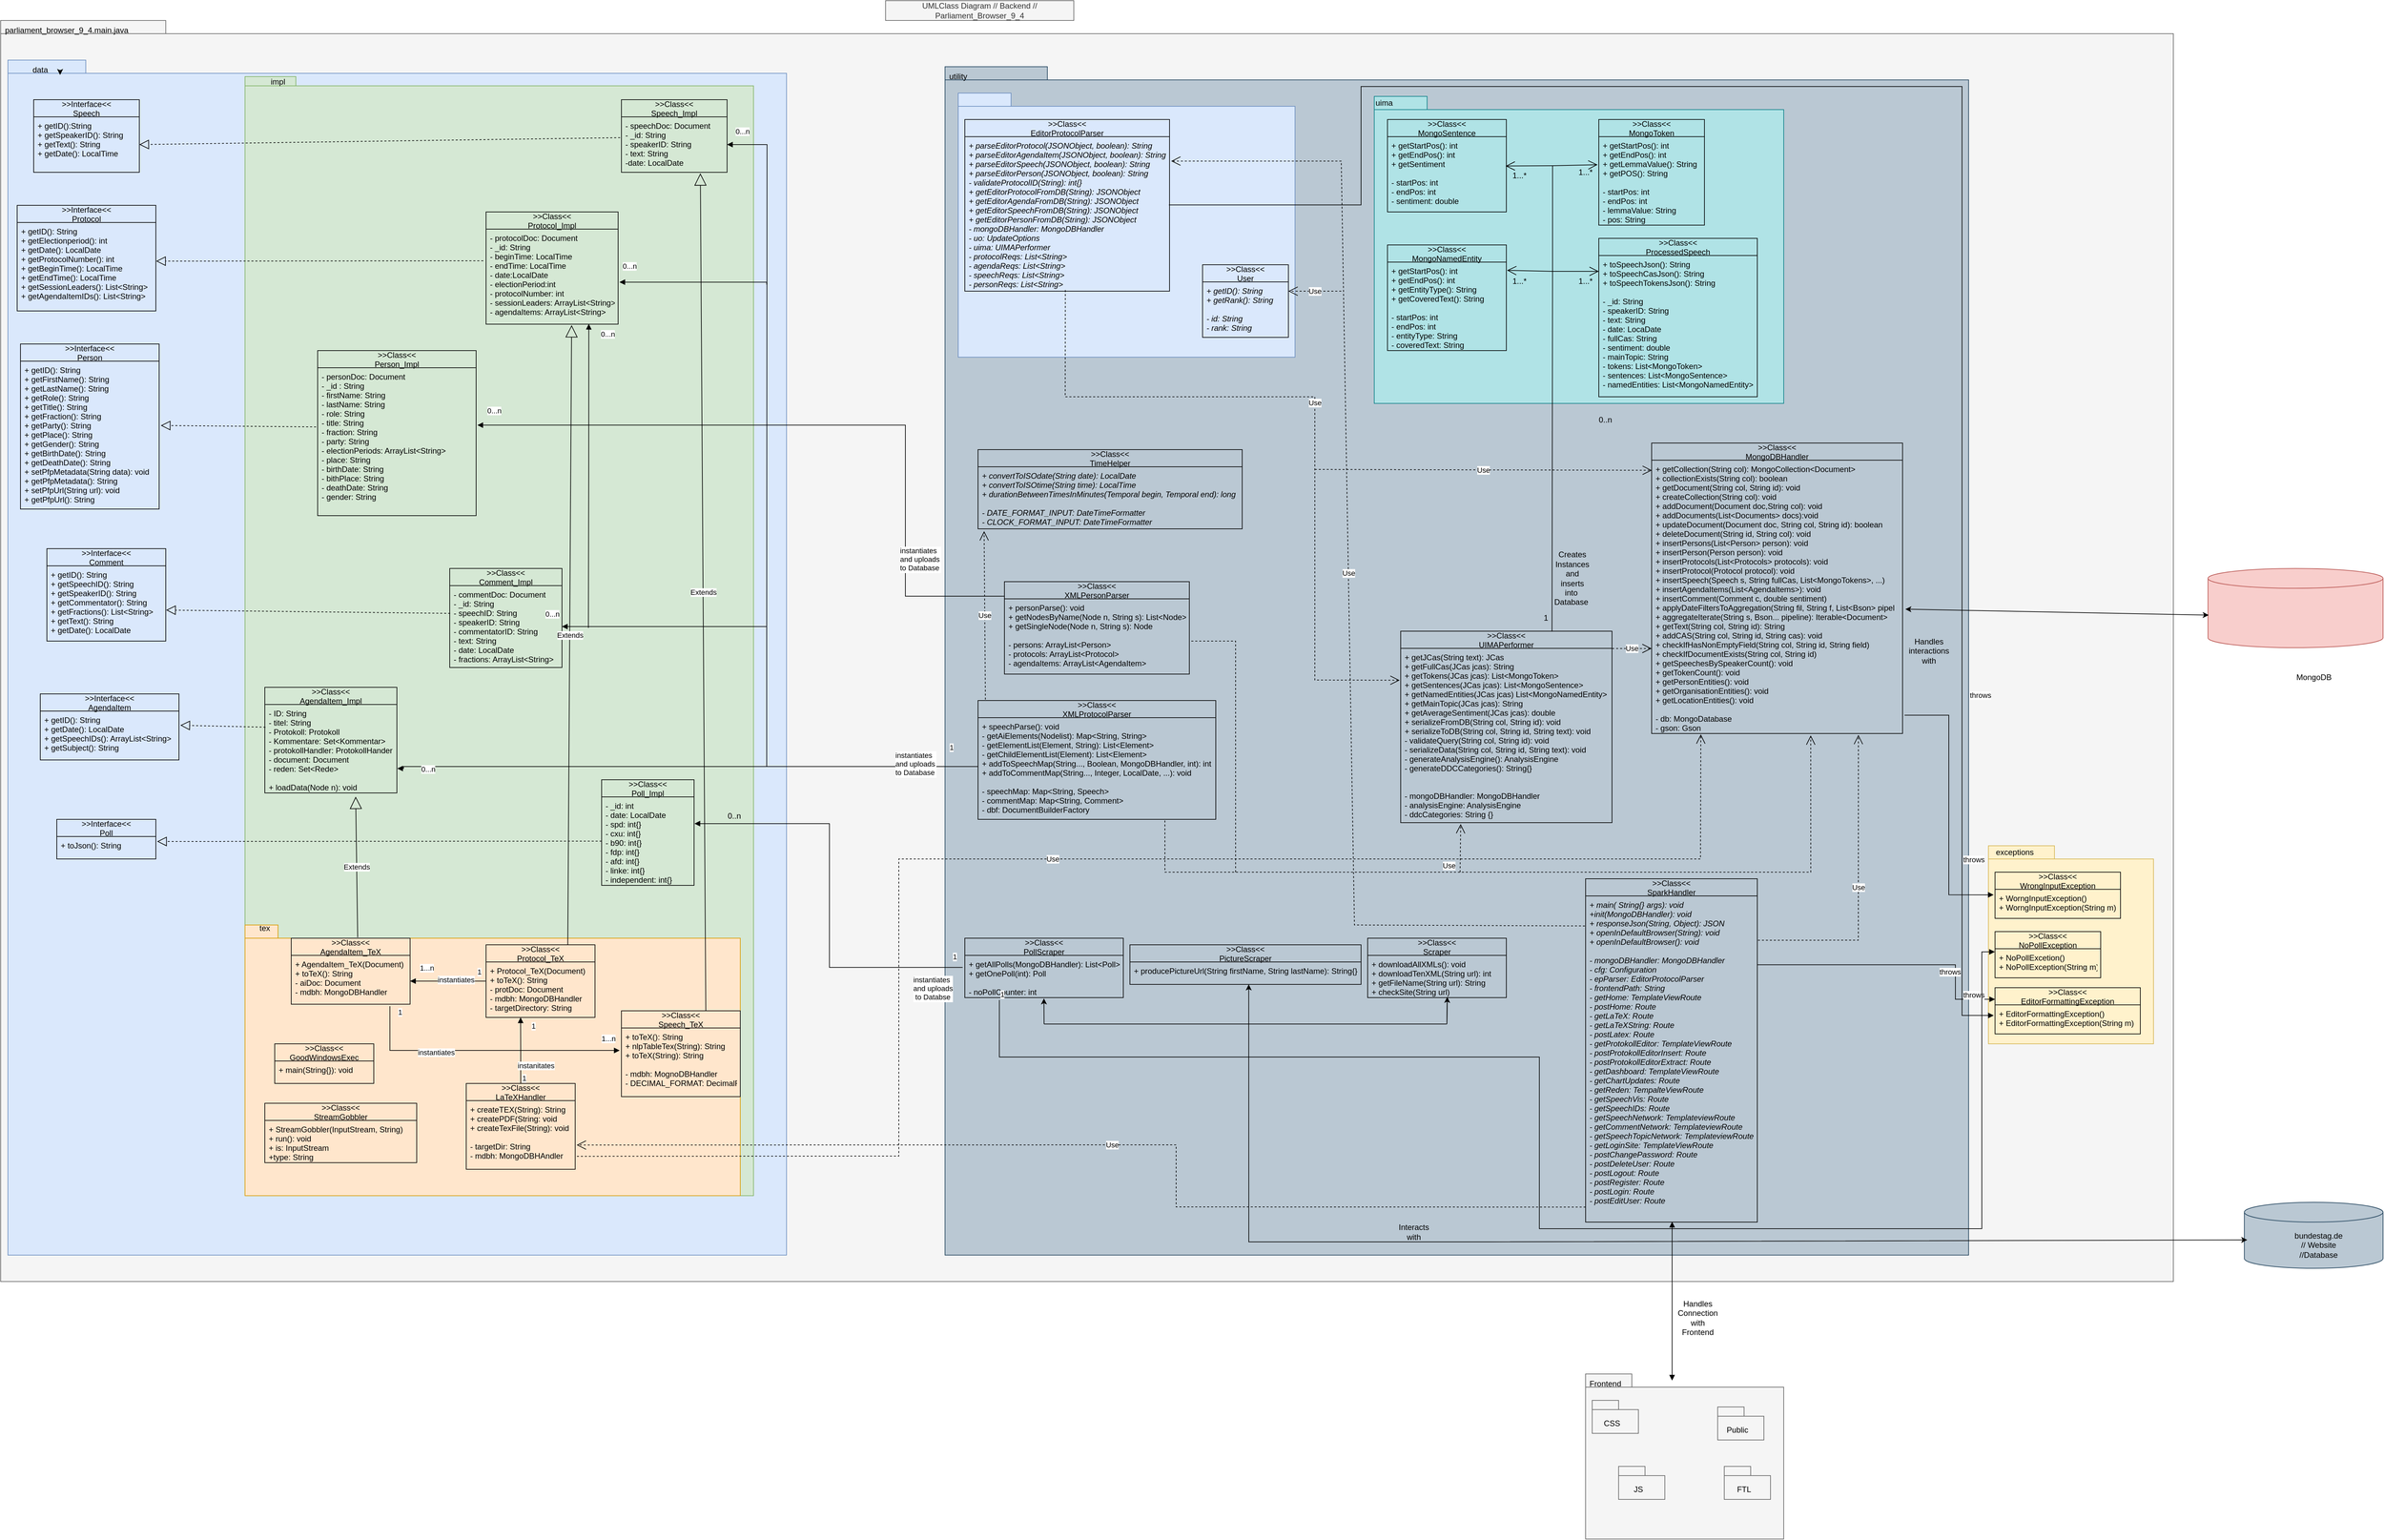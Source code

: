 <mxfile version="20.8.18" type="device"><diagram id="C5RBs43oDa-KdzZeNtuy" name="Page-1"><mxGraphModel dx="2074" dy="5800" grid="1" gridSize="10" guides="1" tooltips="1" connect="1" arrows="1" fold="1" page="1" pageScale="1" pageWidth="3300" pageHeight="4681" math="0" shadow="0"><root><mxCell id="WIyWlLk6GJQsqaUBKTNV-0"/><mxCell id="WIyWlLk6GJQsqaUBKTNV-1" parent="WIyWlLk6GJQsqaUBKTNV-0"/><mxCell id="xyf48MyA5dReseuN1rxw-0" value="" style="shape=folder;fontStyle=1;spacingTop=10;tabWidth=250;tabHeight=20;tabPosition=left;html=1;fillColor=#f5f5f5;strokeColor=#666666;fontColor=#333333;" parent="WIyWlLk6GJQsqaUBKTNV-1" vertex="1"><mxGeometry x="20" y="-20" width="3290" height="1910" as="geometry"/></mxCell><mxCell id="xyf48MyA5dReseuN1rxw-2" value="parliament_browser_9_4.main.java" style="text;html=1;strokeColor=none;fillColor=none;align=center;verticalAlign=middle;whiteSpace=wrap;rounded=0;" parent="WIyWlLk6GJQsqaUBKTNV-1" vertex="1"><mxGeometry x="90" y="-20" width="60" height="30" as="geometry"/></mxCell><mxCell id="xyf48MyA5dReseuN1rxw-3" value="" style="shape=folder;fontStyle=1;spacingTop=10;tabWidth=100;tabHeight=20;tabPosition=left;html=1;fillColor=#bac8d3;strokeColor=#23445d;" parent="WIyWlLk6GJQsqaUBKTNV-1" vertex="1"><mxGeometry x="1450" y="50" width="1550" height="1800" as="geometry"/></mxCell><mxCell id="xyf48MyA5dReseuN1rxw-4" value="utility" style="text;html=1;strokeColor=none;fillColor=none;align=center;verticalAlign=middle;whiteSpace=wrap;rounded=0;" parent="WIyWlLk6GJQsqaUBKTNV-1" vertex="1"><mxGeometry x="1440" y="50" width="60" height="30" as="geometry"/></mxCell><mxCell id="xyf48MyA5dReseuN1rxw-5" value="" style="shape=folder;fontStyle=1;spacingTop=10;tabWidth=110;tabHeight=20;tabPosition=left;html=1;fillColor=#dae8fc;strokeColor=#6c8ebf;" parent="WIyWlLk6GJQsqaUBKTNV-1" vertex="1"><mxGeometry x="31" y="40" width="1179" height="1810" as="geometry"/></mxCell><mxCell id="xyf48MyA5dReseuN1rxw-6" value="data" style="text;html=1;strokeColor=none;fillColor=none;align=center;verticalAlign=middle;whiteSpace=wrap;rounded=0;" parent="WIyWlLk6GJQsqaUBKTNV-1" vertex="1"><mxGeometry x="50" y="40" width="60" height="30" as="geometry"/></mxCell><mxCell id="xyf48MyA5dReseuN1rxw-7" style="edgeStyle=orthogonalEdgeStyle;rounded=0;orthogonalLoop=1;jettySize=auto;html=1;exitX=1;exitY=0.5;exitDx=0;exitDy=0;entryX=1;entryY=0.75;entryDx=0;entryDy=0;" parent="WIyWlLk6GJQsqaUBKTNV-1" source="xyf48MyA5dReseuN1rxw-6" target="xyf48MyA5dReseuN1rxw-6" edge="1"><mxGeometry relative="1" as="geometry"/></mxCell><mxCell id="xyf48MyA5dReseuN1rxw-8" value="" style="shape=folder;fontStyle=1;spacingTop=10;tabWidth=100;tabHeight=20;tabPosition=left;html=1;fillColor=#fff2cc;strokeColor=#d6b656;" parent="WIyWlLk6GJQsqaUBKTNV-1" vertex="1"><mxGeometry x="3030" y="1230" width="250" height="300" as="geometry"/></mxCell><mxCell id="xyf48MyA5dReseuN1rxw-9" style="edgeStyle=orthogonalEdgeStyle;rounded=0;orthogonalLoop=1;jettySize=auto;html=1;exitX=0.5;exitY=1;exitDx=0;exitDy=0;exitPerimeter=0;" parent="WIyWlLk6GJQsqaUBKTNV-1" source="xyf48MyA5dReseuN1rxw-8" target="xyf48MyA5dReseuN1rxw-8" edge="1"><mxGeometry relative="1" as="geometry"/></mxCell><mxCell id="xyf48MyA5dReseuN1rxw-16" value="&gt;&gt;Interface&lt;&lt;&#10;Protocol" style="swimlane;fontStyle=0;childLayout=stackLayout;horizontal=1;startSize=26;fillColor=none;horizontalStack=0;resizeParent=1;resizeParentMax=0;resizeLast=0;collapsible=1;marginBottom=0;" parent="WIyWlLk6GJQsqaUBKTNV-1" vertex="1"><mxGeometry x="45" y="260" width="210" height="160" as="geometry"/></mxCell><mxCell id="xyf48MyA5dReseuN1rxw-17" value="+ getID(): String&#10;+ getElectionperiod(): int&#10;+ getDate(): LocalDate&#10;+ getProtocolNumber(): int&#10;+ getBeginTime(): LocalTime&#10;+ getEndTime(): LocalTime&#10;+ getSessionLeaders(): List&lt;String&gt;&#10;+ getAgendaItemIDs(): List&lt;String&gt;" style="text;strokeColor=none;fillColor=none;align=left;verticalAlign=top;spacingLeft=4;spacingRight=4;overflow=hidden;rotatable=0;points=[[0,0.5],[1,0.5]];portConstraint=eastwest;" parent="xyf48MyA5dReseuN1rxw-16" vertex="1"><mxGeometry y="26" width="210" height="134" as="geometry"/></mxCell><mxCell id="xyf48MyA5dReseuN1rxw-18" value="&gt;&gt;Interface&lt;&lt;&#10;Comment" style="swimlane;fontStyle=0;childLayout=stackLayout;horizontal=1;startSize=26;fillColor=none;horizontalStack=0;resizeParent=1;resizeParentMax=0;resizeLast=0;collapsible=1;marginBottom=0;" parent="WIyWlLk6GJQsqaUBKTNV-1" vertex="1"><mxGeometry x="90" y="780" width="180" height="140" as="geometry"/></mxCell><mxCell id="xyf48MyA5dReseuN1rxw-19" value="+ getID(): String&#10;+ getSpeechID(): String&#10;+ getSpeakerID(): String&#10;+ getCommentator(): String&#10;+ getFractions(): List&lt;String&gt;&#10;+ getText(): String&#10;+ getDate(): LocalDate&#10;" style="text;strokeColor=none;fillColor=none;align=left;verticalAlign=top;spacingLeft=4;spacingRight=4;overflow=hidden;rotatable=0;points=[[0,0.5],[1,0.5]];portConstraint=eastwest;" parent="xyf48MyA5dReseuN1rxw-18" vertex="1"><mxGeometry y="26" width="180" height="114" as="geometry"/></mxCell><mxCell id="xyf48MyA5dReseuN1rxw-22" value="&gt;&gt;Class&lt;&lt;&#10;MongoDBHandler" style="swimlane;fontStyle=0;childLayout=stackLayout;horizontal=1;startSize=26;fillColor=none;horizontalStack=0;resizeParent=1;resizeParentMax=0;resizeLast=0;collapsible=1;marginBottom=0;" parent="WIyWlLk6GJQsqaUBKTNV-1" vertex="1"><mxGeometry x="2520" y="620" width="380" height="440" as="geometry"/></mxCell><mxCell id="xyf48MyA5dReseuN1rxw-23" value="+ getCollection(String col): MongoCollection&lt;Document&gt;&#10;+ collectionExists(String col): boolean&#10;+ getDocument(String col, String id): void&#10;+ createCollection(String col): void&#10;+ addDocument(Document doc,String col): void&#10;+ addDocuments(List&lt;Documents&gt; docs):void&#10;+ updateDocument(Document doc, String col, String id): boolean&#10;+ deleteDocument(String id, String col): void&#10;+ insertPersons(List&lt;Person&gt; person): void&#10;+ insertPerson(Person person): void&#10;+ insertProtocols(List&lt;Protocols&gt; protocols): void&#10;+ insertProtocol(Protocol protocol): void&#10;+ insertSpeech(Speech s, String fullCas, List&lt;MongoTokens&gt;, ...)&#10;+ insertAgendaItems(List&lt;AgendaItems&gt;): void&#10;+ insertComment(Comment c, double sentiment)&#10;+ applyDateFiltersToAggregation(String fil, String f, List&lt;Bson&gt; pipel&#10;+ aggregateIterate(String s, Bson... pipeline): Iterable&lt;Document&gt;&#10;+ getText(String col, String id): String&#10;+ addCAS(String col, String id, String cas): void&#10;+ checkIfHasNonEmptyField(String col, String id, String field)&#10;+ checkIfDocumentExists(String col, String id)&#10;+ getSpeechesBySpeakerCount(): void&#10;+ getTokenCount(): void&#10;+ getPersonEntities(): void&#10;+ getOrganisationEntities(): void&#10;+ getLocationEntities(): void&#10;&#10;- db: MongoDatabase&#10;- gson: Gson&#10;&#10;" style="text;strokeColor=none;fillColor=none;align=left;verticalAlign=top;spacingLeft=4;spacingRight=4;overflow=hidden;rotatable=0;points=[[0,0.5],[1,0.5]];portConstraint=eastwest;" parent="xyf48MyA5dReseuN1rxw-22" vertex="1"><mxGeometry y="26" width="380" height="414" as="geometry"/></mxCell><mxCell id="xyf48MyA5dReseuN1rxw-24" value="&gt;&gt;Interface&lt;&lt;&#10;Person" style="swimlane;fontStyle=0;childLayout=stackLayout;horizontal=1;startSize=26;fillColor=none;horizontalStack=0;resizeParent=1;resizeParentMax=0;resizeLast=0;collapsible=1;marginBottom=0;" parent="WIyWlLk6GJQsqaUBKTNV-1" vertex="1"><mxGeometry x="50" y="470" width="210" height="250" as="geometry"/></mxCell><mxCell id="xyf48MyA5dReseuN1rxw-25" value="+ getID(): String&#10;+ getFirstName(): String&#10;+ getLastName(): String&#10;+ getRole(): String&#10;+ getTitle(): String&#10;+ getFraction(): String&#10;+ getParty(): String&#10;+ getPlace(): String&#10;+ getGender(): String&#10;+ getBirthDate(): String&#10;+ getDeathDate(): String&#10;+ setPfpMetadata(String data): void&#10;+ getPfpMetadata(): String&#10;+ setPfpUrl(String url): void&#10;+ getPfpUrl(): String&#10;" style="text;strokeColor=none;fillColor=none;align=left;verticalAlign=top;spacingLeft=4;spacingRight=4;overflow=hidden;rotatable=0;points=[[0,0.5],[1,0.5]];portConstraint=eastwest;" parent="xyf48MyA5dReseuN1rxw-24" vertex="1"><mxGeometry y="26" width="210" height="224" as="geometry"/></mxCell><mxCell id="xyf48MyA5dReseuN1rxw-28" value="&gt;&gt;Interface&lt;&lt;&#10;Speech" style="swimlane;fontStyle=0;childLayout=stackLayout;horizontal=1;startSize=26;fillColor=none;horizontalStack=0;resizeParent=1;resizeParentMax=0;resizeLast=0;collapsible=1;marginBottom=0;" parent="WIyWlLk6GJQsqaUBKTNV-1" vertex="1"><mxGeometry x="70" y="100" width="160" height="110" as="geometry"/></mxCell><mxCell id="xyf48MyA5dReseuN1rxw-29" value="+ getID():String&#10;+ getSpeakerID(): String&#10;+ getText(): String&#10;+ getDate(): LocalTime&#10;&#10;" style="text;strokeColor=none;fillColor=none;align=left;verticalAlign=top;spacingLeft=4;spacingRight=4;overflow=hidden;rotatable=0;points=[[0,0.5],[1,0.5]];portConstraint=eastwest;" parent="xyf48MyA5dReseuN1rxw-28" vertex="1"><mxGeometry y="26" width="160" height="84" as="geometry"/></mxCell><mxCell id="xyf48MyA5dReseuN1rxw-30" value="&gt;&gt;Interface&lt;&lt;&#10;AgendaItem" style="swimlane;fontStyle=0;childLayout=stackLayout;horizontal=1;startSize=26;fillColor=none;horizontalStack=0;resizeParent=1;resizeParentMax=0;resizeLast=0;collapsible=1;marginBottom=0;" parent="WIyWlLk6GJQsqaUBKTNV-1" vertex="1"><mxGeometry x="80" y="1000" width="210" height="100" as="geometry"/></mxCell><mxCell id="xyf48MyA5dReseuN1rxw-31" value="+ getID(): String&#10;+ getDate(): LocalDate&#10;+ getSpeechIDs(): ArrayList&lt;String&gt;&#10;+ getSubject(): String&#10;" style="text;strokeColor=none;fillColor=none;align=left;verticalAlign=top;spacingLeft=4;spacingRight=4;overflow=hidden;rotatable=0;points=[[0,0.5],[1,0.5]];portConstraint=eastwest;" parent="xyf48MyA5dReseuN1rxw-30" vertex="1"><mxGeometry y="26" width="210" height="74" as="geometry"/></mxCell><mxCell id="xyf48MyA5dReseuN1rxw-95" value="1 ..*" style="text;html=1;strokeColor=none;fillColor=none;align=center;verticalAlign=middle;whiteSpace=wrap;rounded=0;" parent="WIyWlLk6GJQsqaUBKTNV-1" vertex="1"><mxGeometry x="830" y="1180" width="60" height="30" as="geometry"/></mxCell><mxCell id="xyf48MyA5dReseuN1rxw-97" value="*" style="text;html=1;strokeColor=none;fillColor=none;align=center;verticalAlign=middle;whiteSpace=wrap;rounded=0;" parent="WIyWlLk6GJQsqaUBKTNV-1" vertex="1"><mxGeometry x="830" y="768" width="60" height="30" as="geometry"/></mxCell><mxCell id="xyf48MyA5dReseuN1rxw-105" value="1..*" style="text;html=1;strokeColor=none;fillColor=none;align=center;verticalAlign=middle;whiteSpace=wrap;rounded=0;" parent="WIyWlLk6GJQsqaUBKTNV-1" vertex="1"><mxGeometry x="650" y="540" width="60" height="30" as="geometry"/></mxCell><mxCell id="xyf48MyA5dReseuN1rxw-106" value="1..*" style="text;html=1;strokeColor=none;fillColor=none;align=center;verticalAlign=middle;whiteSpace=wrap;rounded=0;" parent="WIyWlLk6GJQsqaUBKTNV-1" vertex="1"><mxGeometry x="650" y="738" width="60" height="30" as="geometry"/></mxCell><mxCell id="xyf48MyA5dReseuN1rxw-111" value="1" style="text;html=1;strokeColor=none;fillColor=none;align=center;verticalAlign=middle;whiteSpace=wrap;rounded=0;" parent="WIyWlLk6GJQsqaUBKTNV-1" vertex="1"><mxGeometry x="830" y="850" width="60" height="30" as="geometry"/></mxCell><mxCell id="xyf48MyA5dReseuN1rxw-125" value="1..*" style="text;html=1;strokeColor=none;fillColor=none;align=center;verticalAlign=middle;whiteSpace=wrap;rounded=0;" parent="WIyWlLk6GJQsqaUBKTNV-1" vertex="1"><mxGeometry x="380" y="360" width="60" height="30" as="geometry"/></mxCell><mxCell id="xyf48MyA5dReseuN1rxw-128" value="0..*" style="text;html=1;strokeColor=none;fillColor=none;align=center;verticalAlign=middle;whiteSpace=wrap;rounded=0;" parent="WIyWlLk6GJQsqaUBKTNV-1" vertex="1"><mxGeometry x="480" y="960" width="60" height="30" as="geometry"/></mxCell><mxCell id="xyf48MyA5dReseuN1rxw-164" value="" style="endArrow=none;dashed=1;endFill=0;endSize=12;html=1;rounded=0;entryX=1;entryY=0.575;entryDx=0;entryDy=0;entryPerimeter=0;exitX=-0.016;exitY=0.399;exitDx=0;exitDy=0;exitPerimeter=0;" parent="WIyWlLk6GJQsqaUBKTNV-1" source="xyf48MyA5dReseuN1rxw-51" edge="1"><mxGeometry width="160" relative="1" as="geometry"><mxPoint x="1570" y="310" as="sourcePoint"/><mxPoint x="700" y="337.25" as="targetPoint"/></mxGeometry></mxCell><mxCell id="xyf48MyA5dReseuN1rxw-166" value="0..*" style="text;html=1;strokeColor=none;fillColor=none;align=center;verticalAlign=middle;whiteSpace=wrap;rounded=0;" parent="WIyWlLk6GJQsqaUBKTNV-1" vertex="1"><mxGeometry x="640" y="610" width="60" height="30" as="geometry"/></mxCell><mxCell id="xyf48MyA5dReseuN1rxw-168" value="0..*" style="text;html=1;strokeColor=none;fillColor=none;align=center;verticalAlign=middle;whiteSpace=wrap;rounded=0;" parent="WIyWlLk6GJQsqaUBKTNV-1" vertex="1"><mxGeometry x="940" y="1180" width="60" height="30" as="geometry"/></mxCell><mxCell id="xyf48MyA5dReseuN1rxw-171" value="UMLClass Diagram // Backend // Parliament_Browser_9_4" style="text;html=1;strokeColor=#666666;fillColor=#f5f5f5;align=center;verticalAlign=middle;whiteSpace=wrap;rounded=0;fontColor=#333333;" parent="WIyWlLk6GJQsqaUBKTNV-1" vertex="1"><mxGeometry x="1360" y="-50" width="285" height="30" as="geometry"/></mxCell><mxCell id="9jCk7KQ5Gpk4ZZ7GLG76-28" value="" style="shape=cylinder3;whiteSpace=wrap;html=1;boundedLbl=1;backgroundOutline=1;size=15;fillColor=#f8cecc;strokeColor=#b85450;" parent="WIyWlLk6GJQsqaUBKTNV-1" vertex="1"><mxGeometry x="3362.5" y="810" width="265" height="120" as="geometry"/></mxCell><mxCell id="bKCYojIQDhJNtT8C3ErF-2" value="" style="shape=folder;fontStyle=1;spacingTop=10;tabWidth=40;tabHeight=14;tabPosition=left;html=1;fillColor=#d5e8d4;strokeColor=#82b366;" parent="WIyWlLk6GJQsqaUBKTNV-1" vertex="1"><mxGeometry x="390" y="65" width="770" height="1695" as="geometry"/></mxCell><mxCell id="xyf48MyA5dReseuN1rxw-62" value="&gt;&gt;Class&lt;&lt;&#10;Person_Impl" style="swimlane;fontStyle=0;childLayout=stackLayout;horizontal=1;startSize=26;fillColor=none;horizontalStack=0;resizeParent=1;resizeParentMax=0;resizeLast=0;collapsible=1;marginBottom=0;" parent="WIyWlLk6GJQsqaUBKTNV-1" vertex="1"><mxGeometry x="500" y="480" width="240" height="250" as="geometry"/></mxCell><mxCell id="xyf48MyA5dReseuN1rxw-63" value="- personDoc: Document&#10;- _id : String&#10;- firstName: String&#10;- lastName: String&#10;- role: String&#10;- title: String&#10;- fraction: String&#10;- party: String&#10;- electionPeriods: ArrayList&lt;String&gt;&#10;- place: String&#10;- birthDate: String&#10;- bithPlace: String&#10;- deathDate: String&#10;- gender: String&#10;&#10;" style="text;strokeColor=none;fillColor=none;align=left;verticalAlign=top;spacingLeft=4;spacingRight=4;overflow=hidden;rotatable=0;points=[[0,0.5],[1,0.5]];portConstraint=eastwest;" parent="xyf48MyA5dReseuN1rxw-62" vertex="1"><mxGeometry y="26" width="240" height="224" as="geometry"/></mxCell><mxCell id="bKCYojIQDhJNtT8C3ErF-3" value="" style="endArrow=block;dashed=1;endFill=0;endSize=12;html=1;rounded=0;exitX=-0.01;exitY=0.4;exitDx=0;exitDy=0;exitPerimeter=0;entryX=1.012;entryY=0.435;entryDx=0;entryDy=0;entryPerimeter=0;" parent="WIyWlLk6GJQsqaUBKTNV-1" source="xyf48MyA5dReseuN1rxw-63" target="xyf48MyA5dReseuN1rxw-25" edge="1"><mxGeometry width="160" relative="1" as="geometry"><mxPoint x="530" y="650" as="sourcePoint"/><mxPoint x="690" y="650" as="targetPoint"/></mxGeometry></mxCell><mxCell id="bKCYojIQDhJNtT8C3ErF-4" value="impl" style="text;html=1;strokeColor=none;fillColor=none;align=center;verticalAlign=middle;whiteSpace=wrap;rounded=0;" parent="WIyWlLk6GJQsqaUBKTNV-1" vertex="1"><mxGeometry x="400" y="65" width="80" height="15" as="geometry"/></mxCell><mxCell id="xyf48MyA5dReseuN1rxw-50" value="&gt;&gt;Class&lt;&lt;&#10;Speech_Impl" style="swimlane;fontStyle=0;childLayout=stackLayout;horizontal=1;startSize=26;fillColor=none;horizontalStack=0;resizeParent=1;resizeParentMax=0;resizeLast=0;collapsible=1;marginBottom=0;" parent="WIyWlLk6GJQsqaUBKTNV-1" vertex="1"><mxGeometry x="960" y="100" width="160" height="110" as="geometry"/></mxCell><mxCell id="xyf48MyA5dReseuN1rxw-51" value="- speechDoc: Document&#10;- _id: String&#10;- speakerID: String&#10;- text: String&#10;-date: LocalDate" style="text;strokeColor=none;fillColor=none;align=left;verticalAlign=top;spacingLeft=4;spacingRight=4;overflow=hidden;rotatable=0;points=[[0,0.5],[1,0.5]];portConstraint=eastwest;" parent="xyf48MyA5dReseuN1rxw-50" vertex="1"><mxGeometry y="26" width="160" height="84" as="geometry"/></mxCell><mxCell id="bKCYojIQDhJNtT8C3ErF-5" value="" style="endArrow=block;dashed=1;endFill=0;endSize=12;html=1;rounded=0;exitX=-0.012;exitY=0.375;exitDx=0;exitDy=0;exitPerimeter=0;entryX=1;entryY=0.5;entryDx=0;entryDy=0;" parent="WIyWlLk6GJQsqaUBKTNV-1" source="xyf48MyA5dReseuN1rxw-51" target="xyf48MyA5dReseuN1rxw-29" edge="1"><mxGeometry width="160" relative="1" as="geometry"><mxPoint x="260" y="410" as="sourcePoint"/><mxPoint x="420" y="410" as="targetPoint"/></mxGeometry></mxCell><mxCell id="xyf48MyA5dReseuN1rxw-56" value="&gt;&gt;Class&lt;&lt;&#10;Protocol_Impl" style="swimlane;fontStyle=0;childLayout=stackLayout;horizontal=1;startSize=26;fillColor=none;horizontalStack=0;resizeParent=1;resizeParentMax=0;resizeLast=0;collapsible=1;marginBottom=0;" parent="WIyWlLk6GJQsqaUBKTNV-1" vertex="1"><mxGeometry x="755" y="270" width="200" height="170" as="geometry"/></mxCell><mxCell id="xyf48MyA5dReseuN1rxw-57" value="- protocolDoc: Document&#10;- _id: String&#10;- beginTime: LocalTime&#10;- endTime: LocalTime&#10;- date:LocalDate&#10;- electionPeriod:int&#10;- protocolNumber: int&#10;- sessionLeaders: ArrayList&lt;String&gt;&#10;- agendaItems: ArrayList&lt;String&gt;&#10;" style="text;strokeColor=none;fillColor=none;align=left;verticalAlign=top;spacingLeft=4;spacingRight=4;overflow=hidden;rotatable=0;points=[[0,0.5],[1,0.5]];portConstraint=eastwest;" parent="xyf48MyA5dReseuN1rxw-56" vertex="1"><mxGeometry y="26" width="200" height="144" as="geometry"/></mxCell><mxCell id="bKCYojIQDhJNtT8C3ErF-6" value="" style="endArrow=block;dashed=1;endFill=0;endSize=12;html=1;rounded=0;exitX=-0.021;exitY=0.333;exitDx=0;exitDy=0;exitPerimeter=0;entryX=1.002;entryY=0.437;entryDx=0;entryDy=0;entryPerimeter=0;" parent="WIyWlLk6GJQsqaUBKTNV-1" source="xyf48MyA5dReseuN1rxw-57" target="xyf48MyA5dReseuN1rxw-17" edge="1"><mxGeometry width="160" relative="1" as="geometry"><mxPoint x="490" y="400" as="sourcePoint"/><mxPoint x="650" y="400" as="targetPoint"/></mxGeometry></mxCell><mxCell id="xyf48MyA5dReseuN1rxw-44" value="&gt;&gt;Class&lt;&lt;&#10;Comment_Impl" style="swimlane;fontStyle=0;childLayout=stackLayout;horizontal=1;startSize=26;fillColor=none;horizontalStack=0;resizeParent=1;resizeParentMax=0;resizeLast=0;collapsible=1;marginBottom=0;" parent="WIyWlLk6GJQsqaUBKTNV-1" vertex="1"><mxGeometry x="700" y="810" width="170" height="150" as="geometry"/></mxCell><mxCell id="xyf48MyA5dReseuN1rxw-45" value="- commentDoc: Document&#10;- _id: String&#10;- speechID: String&#10;- speakerID: String&#10;- commentatorID: String&#10;- text: String&#10;- date: LocalDate&#10;- fractions: ArrayList&lt;String&gt;" style="text;strokeColor=none;fillColor=none;align=left;verticalAlign=top;spacingLeft=4;spacingRight=4;overflow=hidden;rotatable=0;points=[[0,0.5],[1,0.5]];portConstraint=eastwest;" parent="xyf48MyA5dReseuN1rxw-44" vertex="1"><mxGeometry y="26" width="170" height="124" as="geometry"/></mxCell><mxCell id="bKCYojIQDhJNtT8C3ErF-7" value="" style="endArrow=block;dashed=1;endFill=0;endSize=12;html=1;rounded=0;exitX=0.004;exitY=0.339;exitDx=0;exitDy=0;exitPerimeter=0;entryX=1.003;entryY=0.588;entryDx=0;entryDy=0;entryPerimeter=0;" parent="WIyWlLk6GJQsqaUBKTNV-1" source="xyf48MyA5dReseuN1rxw-45" target="xyf48MyA5dReseuN1rxw-19" edge="1"><mxGeometry width="160" relative="1" as="geometry"><mxPoint x="620" y="860" as="sourcePoint"/><mxPoint x="780" y="860" as="targetPoint"/></mxGeometry></mxCell><mxCell id="xyf48MyA5dReseuN1rxw-64" value="&gt;&gt;Class&lt;&lt;&#10;AgendaItem_Impl" style="swimlane;fontStyle=0;childLayout=stackLayout;horizontal=1;startSize=26;fillColor=none;horizontalStack=0;resizeParent=1;resizeParentMax=0;resizeLast=0;collapsible=1;marginBottom=0;" parent="WIyWlLk6GJQsqaUBKTNV-1" vertex="1"><mxGeometry x="420" y="990" width="200" height="160" as="geometry"/></mxCell><mxCell id="xyf48MyA5dReseuN1rxw-65" value="- ID: String&#10;- titel: String&#10;- Protokoll: Protokoll&#10;- Kommentare: Set&lt;Kommentar&gt;&#10;- protokollHandler: ProtokollHander&#10;- document: Document&#10;- reden: Set&lt;Rede&gt;&#10;&#10;+ loadData(Node n): void" style="text;strokeColor=none;fillColor=none;align=left;verticalAlign=top;spacingLeft=4;spacingRight=4;overflow=hidden;rotatable=0;points=[[0,0.5],[1,0.5]];portConstraint=eastwest;" parent="xyf48MyA5dReseuN1rxw-64" vertex="1"><mxGeometry y="26" width="200" height="134" as="geometry"/></mxCell><mxCell id="bKCYojIQDhJNtT8C3ErF-8" value="" style="endArrow=block;dashed=1;endFill=0;endSize=12;html=1;rounded=0;exitX=0.005;exitY=0.257;exitDx=0;exitDy=0;exitPerimeter=0;entryX=1.01;entryY=0.291;entryDx=0;entryDy=0;entryPerimeter=0;" parent="WIyWlLk6GJQsqaUBKTNV-1" source="xyf48MyA5dReseuN1rxw-65" target="xyf48MyA5dReseuN1rxw-31" edge="1"><mxGeometry width="160" relative="1" as="geometry"><mxPoint x="730" y="1030" as="sourcePoint"/><mxPoint x="890" y="1030" as="targetPoint"/></mxGeometry></mxCell><mxCell id="bKCYojIQDhJNtT8C3ErF-11" value="&gt;&gt;Class&lt;&lt;&#10;PictureScraper" style="swimlane;fontStyle=0;childLayout=stackLayout;horizontal=1;startSize=26;fillColor=none;horizontalStack=0;resizeParent=1;resizeParentMax=0;resizeLast=0;collapsible=1;marginBottom=0;" parent="WIyWlLk6GJQsqaUBKTNV-1" vertex="1"><mxGeometry x="1730" y="1380" width="350" height="60" as="geometry"/></mxCell><mxCell id="bKCYojIQDhJNtT8C3ErF-12" value="+ producePictureUrl(String firstName, String lastName): String{}" style="text;strokeColor=none;fillColor=none;align=left;verticalAlign=top;spacingLeft=4;spacingRight=4;overflow=hidden;rotatable=0;points=[[0,0.5],[1,0.5]];portConstraint=eastwest;" parent="bKCYojIQDhJNtT8C3ErF-11" vertex="1"><mxGeometry y="26" width="350" height="34" as="geometry"/></mxCell><mxCell id="bKCYojIQDhJNtT8C3ErF-15" value="&gt;&gt;Class&lt;&lt;&#10;Scraper" style="swimlane;fontStyle=0;childLayout=stackLayout;horizontal=1;startSize=26;fillColor=none;horizontalStack=0;resizeParent=1;resizeParentMax=0;resizeLast=0;collapsible=1;marginBottom=0;" parent="WIyWlLk6GJQsqaUBKTNV-1" vertex="1"><mxGeometry x="2090" y="1370" width="210" height="90" as="geometry"/></mxCell><mxCell id="bKCYojIQDhJNtT8C3ErF-16" value="+ downloadAllXMLs(): void&#10;+ downloadTenXML(String url): int&#10;+ getFileName(String url): String&#10;+ checkSite(String url)" style="text;strokeColor=none;fillColor=none;align=left;verticalAlign=top;spacingLeft=4;spacingRight=4;overflow=hidden;rotatable=0;points=[[0,0.5],[1,0.5]];portConstraint=eastwest;" parent="bKCYojIQDhJNtT8C3ErF-15" vertex="1"><mxGeometry y="26" width="210" height="64" as="geometry"/></mxCell><mxCell id="bKCYojIQDhJNtT8C3ErF-17" value="&gt;&gt;Class&lt;&lt;&#10;TimeHelper" style="swimlane;fontStyle=0;childLayout=stackLayout;horizontal=1;startSize=26;fillColor=none;horizontalStack=0;resizeParent=1;resizeParentMax=0;resizeLast=0;collapsible=1;marginBottom=0;" parent="WIyWlLk6GJQsqaUBKTNV-1" vertex="1"><mxGeometry x="1500" y="630" width="400" height="120" as="geometry"/></mxCell><mxCell id="bKCYojIQDhJNtT8C3ErF-18" value="+ convertToISOdate(String date): LocalDate&#10;+ convertToISOtime(String time): LocalTime&#10;+ durationBetweenTimesInMinutes(Temporal begin, Temporal end): long&#10;&#10;- DATE_FORMAT_INPUT: DateTimeFormatter&#10;- CLOCK_FORMAT_INPUT: DateTimeFormatter" style="text;strokeColor=none;fillColor=none;align=left;verticalAlign=top;spacingLeft=4;spacingRight=4;overflow=hidden;rotatable=0;points=[[0,0.5],[1,0.5]];portConstraint=eastwest;fontStyle=2" parent="bKCYojIQDhJNtT8C3ErF-17" vertex="1"><mxGeometry y="26" width="400" height="94" as="geometry"/></mxCell><mxCell id="bKCYojIQDhJNtT8C3ErF-19" value="&gt;&gt;Class&lt;&lt;&#10;UIMAPerformer" style="swimlane;fontStyle=0;childLayout=stackLayout;horizontal=1;startSize=26;fillColor=none;horizontalStack=0;resizeParent=1;resizeParentMax=0;resizeLast=0;collapsible=1;marginBottom=0;" parent="WIyWlLk6GJQsqaUBKTNV-1" vertex="1"><mxGeometry x="2140" y="905" width="320" height="290" as="geometry"/></mxCell><mxCell id="bKCYojIQDhJNtT8C3ErF-20" value="+ getJCas(String text): JCas&#10;+ getFullCas(JCas jcas): String&#10;+ getTokens(JCas jcas): List&lt;MongoToken&gt;&#10;+ getSentences(JCas jcas): List&lt;MongoSentence&gt;&#10;+ getNamedEntities(JCas jcas) List&lt;MongoNamedEntity&gt;&#10;+ getMainTopic(JCas jcas): String&#10;+ getAverageSentiment(JCas jcas): double&#10;+ serializeFromDB(String col, String id): void&#10;+ serializeToDB(String col, String id, String text): void&#10;- validateQuery(String col, String id): void&#10;- serializeData(String col, String id, String text): void&#10;- generateAnalysisEngine(): AnalysisEngine&#10;- generateDDCCategories(): String{}&#10;&#10;&#10;- mongoDBHandler: MongoDBHandler&#10;- analysisEngine: AnalysisEngine&#10;- ddcCategories: String {}" style="text;strokeColor=none;fillColor=none;align=left;verticalAlign=top;spacingLeft=4;spacingRight=4;overflow=hidden;rotatable=0;points=[[0,0.5],[1,0.5]];portConstraint=eastwest;" parent="bKCYojIQDhJNtT8C3ErF-19" vertex="1"><mxGeometry y="26" width="320" height="264" as="geometry"/></mxCell><mxCell id="uexgbcZ9CsDmQwAUj1Xh-0" value="" style="shape=folder;fontStyle=1;spacingTop=10;tabWidth=80;tabHeight=20;tabPosition=left;html=1;fillColor=#b0e3e6;strokeColor=#0e8088;" parent="WIyWlLk6GJQsqaUBKTNV-1" vertex="1"><mxGeometry x="2100" y="95" width="620" height="465" as="geometry"/></mxCell><mxCell id="uexgbcZ9CsDmQwAUj1Xh-1" value="uima" style="text;html=1;strokeColor=none;fillColor=none;align=center;verticalAlign=middle;whiteSpace=wrap;rounded=0;" parent="WIyWlLk6GJQsqaUBKTNV-1" vertex="1"><mxGeometry x="2080" y="95" width="70" height="20" as="geometry"/></mxCell><mxCell id="uexgbcZ9CsDmQwAUj1Xh-2" value="&gt;&gt;Class&lt;&lt;&#10;MongoNamedEntity" style="swimlane;fontStyle=0;childLayout=stackLayout;horizontal=1;startSize=26;fillColor=none;horizontalStack=0;resizeParent=1;resizeParentMax=0;resizeLast=0;collapsible=1;marginBottom=0;" parent="WIyWlLk6GJQsqaUBKTNV-1" vertex="1"><mxGeometry x="2120" y="320" width="180" height="160" as="geometry"/></mxCell><mxCell id="uexgbcZ9CsDmQwAUj1Xh-3" value="+ getStartPos(): int&#10;+ getEndPos(): int&#10;+ getEntityType(): String&#10;+ getCoveredText(): String&#10;&#10;- startPos: int&#10;- endPos: int&#10;- entityType: String&#10;- coveredText: String" style="text;strokeColor=none;fillColor=none;align=left;verticalAlign=top;spacingLeft=4;spacingRight=4;overflow=hidden;rotatable=0;points=[[0,0.5],[1,0.5]];portConstraint=eastwest;" parent="uexgbcZ9CsDmQwAUj1Xh-2" vertex="1"><mxGeometry y="26" width="180" height="134" as="geometry"/></mxCell><mxCell id="uexgbcZ9CsDmQwAUj1Xh-4" value="&gt;&gt;Class&lt;&lt;&#10;MongoSentence" style="swimlane;fontStyle=0;childLayout=stackLayout;horizontal=1;startSize=26;fillColor=none;horizontalStack=0;resizeParent=1;resizeParentMax=0;resizeLast=0;collapsible=1;marginBottom=0;" parent="WIyWlLk6GJQsqaUBKTNV-1" vertex="1"><mxGeometry x="2120" y="130" width="180" height="140" as="geometry"/></mxCell><mxCell id="uexgbcZ9CsDmQwAUj1Xh-5" value="+ getStartPos(): int&#10;+ getEndPos(): int&#10;+ getSentiment&#10;&#10;- startPos: int&#10;- endPos: int&#10;- sentiment: double" style="text;strokeColor=none;fillColor=none;align=left;verticalAlign=top;spacingLeft=4;spacingRight=4;overflow=hidden;rotatable=0;points=[[0,0.5],[1,0.5]];portConstraint=eastwest;" parent="uexgbcZ9CsDmQwAUj1Xh-4" vertex="1"><mxGeometry y="26" width="180" height="114" as="geometry"/></mxCell><mxCell id="uexgbcZ9CsDmQwAUj1Xh-6" value="&gt;&gt;Class&lt;&lt;&#10;MongoToken" style="swimlane;fontStyle=0;childLayout=stackLayout;horizontal=1;startSize=26;fillColor=none;horizontalStack=0;resizeParent=1;resizeParentMax=0;resizeLast=0;collapsible=1;marginBottom=0;" parent="WIyWlLk6GJQsqaUBKTNV-1" vertex="1"><mxGeometry x="2440" y="130" width="160" height="160" as="geometry"/></mxCell><mxCell id="uexgbcZ9CsDmQwAUj1Xh-7" value="+ getStartPos(): int&#10;+ getEndPos(): int&#10;+ getLemmaValue(): String&#10;+ getPOS(): String&#10;&#10;- startPos: int&#10;- endPos: int&#10;- lemmaValue: String&#10;- pos: String" style="text;strokeColor=none;fillColor=none;align=left;verticalAlign=top;spacingLeft=4;spacingRight=4;overflow=hidden;rotatable=0;points=[[0,0.5],[1,0.5]];portConstraint=eastwest;" parent="uexgbcZ9CsDmQwAUj1Xh-6" vertex="1"><mxGeometry y="26" width="160" height="134" as="geometry"/></mxCell><mxCell id="uexgbcZ9CsDmQwAUj1Xh-8" value="&gt;&gt;Class&lt;&lt;&#10;ProcessedSpeech" style="swimlane;fontStyle=0;childLayout=stackLayout;horizontal=1;startSize=26;fillColor=none;horizontalStack=0;resizeParent=1;resizeParentMax=0;resizeLast=0;collapsible=1;marginBottom=0;" parent="WIyWlLk6GJQsqaUBKTNV-1" vertex="1"><mxGeometry x="2440" y="310" width="240" height="240" as="geometry"/></mxCell><mxCell id="uexgbcZ9CsDmQwAUj1Xh-9" value="+ toSpeechJson(): String&#10;+ toSpeechCasJson(): String&#10;+ toSpeechTokensJson(): String&#10;&#10;- _id: String&#10;- speakerID: String&#10;- text: String&#10;- date: LocaDate&#10;- fullCas: String&#10;- sentiment: double&#10;- mainTopic: String&#10;- tokens: List&lt;MongoToken&gt;&#10;- sentences: List&lt;MongoSentence&gt;&#10;- namedEntities: List&lt;MongoNamedEntity&gt;" style="text;strokeColor=none;fillColor=none;align=left;verticalAlign=top;spacingLeft=4;spacingRight=4;overflow=hidden;rotatable=0;points=[[0,0.5],[1,0.5]];portConstraint=eastwest;" parent="uexgbcZ9CsDmQwAUj1Xh-8" vertex="1"><mxGeometry y="26" width="240" height="214" as="geometry"/></mxCell><mxCell id="uexgbcZ9CsDmQwAUj1Xh-10" value="&gt;&gt;Class&lt;&lt;&#10;PollScraper" style="swimlane;fontStyle=0;childLayout=stackLayout;horizontal=1;startSize=26;fillColor=none;horizontalStack=0;resizeParent=1;resizeParentMax=0;resizeLast=0;collapsible=1;marginBottom=0;" parent="WIyWlLk6GJQsqaUBKTNV-1" vertex="1"><mxGeometry x="1480" y="1370" width="240" height="90" as="geometry"/></mxCell><mxCell id="uexgbcZ9CsDmQwAUj1Xh-11" value="+ getAllPolls(MongoDBHandler): List&lt;Poll&gt;&#10;+ getOnePoll(int): Poll&#10;&#10;- noPollCounter: int" style="text;strokeColor=none;fillColor=none;align=left;verticalAlign=top;spacingLeft=4;spacingRight=4;overflow=hidden;rotatable=0;points=[[0,0.5],[1,0.5]];portConstraint=eastwest;" parent="uexgbcZ9CsDmQwAUj1Xh-10" vertex="1"><mxGeometry y="26" width="240" height="64" as="geometry"/></mxCell><mxCell id="uexgbcZ9CsDmQwAUj1Xh-12" value="&gt;&gt;Class&lt;&lt;&#10;XMLPersonParser" style="swimlane;fontStyle=0;childLayout=stackLayout;horizontal=1;startSize=26;fillColor=none;horizontalStack=0;resizeParent=1;resizeParentMax=0;resizeLast=0;collapsible=1;marginBottom=0;" parent="WIyWlLk6GJQsqaUBKTNV-1" vertex="1"><mxGeometry x="1540" y="830" width="280" height="140" as="geometry"/></mxCell><mxCell id="uexgbcZ9CsDmQwAUj1Xh-13" value="+ personParse(): void&#10;+ getNodesByName(Node n, String s): List&lt;Node&gt;&#10;+ getSingleNode(Node n, String s): Node&#10;&#10;- persons: ArrayList&lt;Person&gt;&#10;- protocols: ArrayList&lt;Protocol&gt;&#10;- agendaItems: ArrayList&lt;AgendaItem&gt;&#10;&#10;" style="text;strokeColor=none;fillColor=none;align=left;verticalAlign=top;spacingLeft=4;spacingRight=4;overflow=hidden;rotatable=0;points=[[0,0.5],[1,0.5]];portConstraint=eastwest;" parent="uexgbcZ9CsDmQwAUj1Xh-12" vertex="1"><mxGeometry y="26" width="280" height="114" as="geometry"/></mxCell><mxCell id="uexgbcZ9CsDmQwAUj1Xh-14" value="&gt;&gt;Interface&lt;&lt;&#10;Poll" style="swimlane;fontStyle=0;childLayout=stackLayout;horizontal=1;startSize=26;fillColor=none;horizontalStack=0;resizeParent=1;resizeParentMax=0;resizeLast=0;collapsible=1;marginBottom=0;" parent="WIyWlLk6GJQsqaUBKTNV-1" vertex="1"><mxGeometry x="105" y="1190" width="150" height="60" as="geometry"/></mxCell><mxCell id="uexgbcZ9CsDmQwAUj1Xh-15" value="+ toJson(): String" style="text;strokeColor=none;fillColor=none;align=left;verticalAlign=top;spacingLeft=4;spacingRight=4;overflow=hidden;rotatable=0;points=[[0,0.5],[1,0.5]];portConstraint=eastwest;" parent="uexgbcZ9CsDmQwAUj1Xh-14" vertex="1"><mxGeometry y="26" width="150" height="34" as="geometry"/></mxCell><mxCell id="uexgbcZ9CsDmQwAUj1Xh-16" value="&gt;&gt;Class&lt;&lt;&#10;Poll_Impl" style="swimlane;fontStyle=0;childLayout=stackLayout;horizontal=1;startSize=26;fillColor=none;horizontalStack=0;resizeParent=1;resizeParentMax=0;resizeLast=0;collapsible=1;marginBottom=0;" parent="WIyWlLk6GJQsqaUBKTNV-1" vertex="1"><mxGeometry x="930" y="1130" width="140" height="160" as="geometry"/></mxCell><mxCell id="uexgbcZ9CsDmQwAUj1Xh-17" value="- _id: int&#10;- date: LocalDate&#10;- spd: int{}&#10;- cxu: int{}&#10;- b90: int{}&#10;- fdp: int{}&#10;- afd: int{}&#10;- linke: int{}&#10;- independent: int{}" style="text;strokeColor=none;fillColor=none;align=left;verticalAlign=top;spacingLeft=4;spacingRight=4;overflow=hidden;rotatable=0;points=[[0,0.5],[1,0.5]];portConstraint=eastwest;" parent="uexgbcZ9CsDmQwAUj1Xh-16" vertex="1"><mxGeometry y="26" width="140" height="134" as="geometry"/></mxCell><mxCell id="uexgbcZ9CsDmQwAUj1Xh-18" value="" style="endArrow=block;dashed=1;endFill=0;endSize=12;html=1;rounded=0;exitX=0;exitY=0.5;exitDx=0;exitDy=0;entryX=1.013;entryY=0.221;entryDx=0;entryDy=0;entryPerimeter=0;" parent="WIyWlLk6GJQsqaUBKTNV-1" source="uexgbcZ9CsDmQwAUj1Xh-17" target="uexgbcZ9CsDmQwAUj1Xh-15" edge="1"><mxGeometry width="160" relative="1" as="geometry"><mxPoint x="790" y="1060" as="sourcePoint"/><mxPoint x="950" y="1060" as="targetPoint"/></mxGeometry></mxCell><mxCell id="uexgbcZ9CsDmQwAUj1Xh-20" value="exceptions" style="text;html=1;strokeColor=none;fillColor=none;align=center;verticalAlign=middle;whiteSpace=wrap;rounded=0;" parent="WIyWlLk6GJQsqaUBKTNV-1" vertex="1"><mxGeometry x="3040" y="1240" width="60" as="geometry"/></mxCell><mxCell id="uexgbcZ9CsDmQwAUj1Xh-21" value="&gt;&gt;Class&lt;&lt;&#10;NoPollException" style="swimlane;fontStyle=0;childLayout=stackLayout;horizontal=1;startSize=26;fillColor=none;horizontalStack=0;resizeParent=1;resizeParentMax=0;resizeLast=0;collapsible=1;marginBottom=0;" parent="WIyWlLk6GJQsqaUBKTNV-1" vertex="1"><mxGeometry x="3040" y="1360" width="160" height="70" as="geometry"/></mxCell><mxCell id="uexgbcZ9CsDmQwAUj1Xh-22" value="+ NoPollExcetion()&#10;+ NoPollException(String m)" style="text;strokeColor=none;fillColor=none;align=left;verticalAlign=top;spacingLeft=4;spacingRight=4;overflow=hidden;rotatable=0;points=[[0,0.5],[1,0.5]];portConstraint=eastwest;" parent="uexgbcZ9CsDmQwAUj1Xh-21" vertex="1"><mxGeometry y="26" width="160" height="44" as="geometry"/></mxCell><mxCell id="uexgbcZ9CsDmQwAUj1Xh-25" value="" style="endArrow=none;html=1;rounded=0;exitX=0.574;exitY=0.992;exitDx=0;exitDy=0;exitPerimeter=0;" parent="WIyWlLk6GJQsqaUBKTNV-1" source="bKCYojIQDhJNtT8C3ErF-16" edge="1"><mxGeometry width="50" height="50" relative="1" as="geometry"><mxPoint x="2210.35" y="1467.516" as="sourcePoint"/><mxPoint x="2210" y="1500" as="targetPoint"/></mxGeometry></mxCell><mxCell id="uexgbcZ9CsDmQwAUj1Xh-26" value="" style="endArrow=none;html=1;rounded=0;" parent="WIyWlLk6GJQsqaUBKTNV-1" edge="1"><mxGeometry width="50" height="50" relative="1" as="geometry"><mxPoint x="1600" y="1500" as="sourcePoint"/><mxPoint x="2210" y="1500" as="targetPoint"/></mxGeometry></mxCell><mxCell id="uexgbcZ9CsDmQwAUj1Xh-27" value="" style="shape=cylinder3;whiteSpace=wrap;html=1;boundedLbl=1;backgroundOutline=1;size=15;fillColor=#bac8d3;strokeColor=#23445d;" parent="WIyWlLk6GJQsqaUBKTNV-1" vertex="1"><mxGeometry x="3417.5" y="1770" width="210" height="100" as="geometry"/></mxCell><mxCell id="uexgbcZ9CsDmQwAUj1Xh-28" value="bundestag.de // Website //Database" style="text;html=1;strokeColor=none;fillColor=none;align=center;verticalAlign=middle;whiteSpace=wrap;rounded=0;" parent="WIyWlLk6GJQsqaUBKTNV-1" vertex="1"><mxGeometry x="3500" y="1820" width="60" height="30" as="geometry"/></mxCell><mxCell id="uexgbcZ9CsDmQwAUj1Xh-29" value="" style="endArrow=classic;startArrow=classic;html=1;rounded=0;exitX=0.021;exitY=0.57;exitDx=0;exitDy=0;exitPerimeter=0;entryX=0.514;entryY=1;entryDx=0;entryDy=0;entryPerimeter=0;" parent="WIyWlLk6GJQsqaUBKTNV-1" source="uexgbcZ9CsDmQwAUj1Xh-27" target="bKCYojIQDhJNtT8C3ErF-12" edge="1"><mxGeometry width="50" height="50" relative="1" as="geometry"><mxPoint x="1440" y="1790" as="sourcePoint"/><mxPoint x="1910" y="1500" as="targetPoint"/><Array as="points"><mxPoint x="2270" y="1830"/><mxPoint x="1910" y="1830"/></Array></mxGeometry></mxCell><mxCell id="uexgbcZ9CsDmQwAUj1Xh-31" value="" style="endArrow=classic;html=1;rounded=0;entryX=0.574;entryY=0.984;entryDx=0;entryDy=0;entryPerimeter=0;" parent="WIyWlLk6GJQsqaUBKTNV-1" target="bKCYojIQDhJNtT8C3ErF-16" edge="1"><mxGeometry width="50" height="50" relative="1" as="geometry"><mxPoint x="2210" y="1500" as="sourcePoint"/><mxPoint x="2090" y="1350" as="targetPoint"/></mxGeometry></mxCell><mxCell id="uexgbcZ9CsDmQwAUj1Xh-32" value="" style="endArrow=classic;html=1;rounded=0;entryX=0.499;entryY=1.02;entryDx=0;entryDy=0;entryPerimeter=0;" parent="WIyWlLk6GJQsqaUBKTNV-1" target="uexgbcZ9CsDmQwAUj1Xh-11" edge="1"><mxGeometry width="50" height="50" relative="1" as="geometry"><mxPoint x="1600" y="1500" as="sourcePoint"/><mxPoint x="2090" y="1350" as="targetPoint"/></mxGeometry></mxCell><mxCell id="uexgbcZ9CsDmQwAUj1Xh-35" value="&gt;&gt;Class&lt;&lt;&#10;WrongInputException" style="swimlane;fontStyle=0;childLayout=stackLayout;horizontal=1;startSize=26;fillColor=none;horizontalStack=0;resizeParent=1;resizeParentMax=0;resizeLast=0;collapsible=1;marginBottom=0;" parent="WIyWlLk6GJQsqaUBKTNV-1" vertex="1"><mxGeometry x="3040" y="1270" width="190" height="70" as="geometry"/></mxCell><mxCell id="uexgbcZ9CsDmQwAUj1Xh-36" value="+ WorngInputException()&#10;+ WorngInputException(String m)" style="text;strokeColor=none;fillColor=none;align=left;verticalAlign=top;spacingLeft=4;spacingRight=4;overflow=hidden;rotatable=0;points=[[0,0.5],[1,0.5]];portConstraint=eastwest;" parent="uexgbcZ9CsDmQwAUj1Xh-35" vertex="1"><mxGeometry y="26" width="190" height="44" as="geometry"/></mxCell><mxCell id="uexgbcZ9CsDmQwAUj1Xh-37" value="" style="endArrow=classic;startArrow=classic;html=1;rounded=0;exitX=1.011;exitY=0.545;exitDx=0;exitDy=0;exitPerimeter=0;entryX=0.004;entryY=0.589;entryDx=0;entryDy=0;entryPerimeter=0;" parent="WIyWlLk6GJQsqaUBKTNV-1" source="xyf48MyA5dReseuN1rxw-23" target="9jCk7KQ5Gpk4ZZ7GLG76-28" edge="1"><mxGeometry width="50" height="50" relative="1" as="geometry"><mxPoint x="3010" y="810" as="sourcePoint"/><mxPoint x="3060" y="760" as="targetPoint"/></mxGeometry></mxCell><mxCell id="uexgbcZ9CsDmQwAUj1Xh-38" value="MongoDB" style="text;html=1;strokeColor=none;fillColor=none;align=center;verticalAlign=middle;whiteSpace=wrap;rounded=0;" parent="WIyWlLk6GJQsqaUBKTNV-1" vertex="1"><mxGeometry x="3492.5" y="960" width="60" height="30" as="geometry"/></mxCell><mxCell id="uexgbcZ9CsDmQwAUj1Xh-41" value="" style="endArrow=none;html=1;rounded=0;exitX=0.716;exitY=0.002;exitDx=0;exitDy=0;exitPerimeter=0;" parent="WIyWlLk6GJQsqaUBKTNV-1" source="bKCYojIQDhJNtT8C3ErF-19" edge="1"><mxGeometry width="50" height="50" relative="1" as="geometry"><mxPoint x="2400" y="570" as="sourcePoint"/><mxPoint x="2370" y="360" as="targetPoint"/></mxGeometry></mxCell><mxCell id="uexgbcZ9CsDmQwAUj1Xh-50" value="" style="endArrow=open;endFill=1;endSize=12;html=1;rounded=0;" parent="WIyWlLk6GJQsqaUBKTNV-1" edge="1"><mxGeometry width="160" relative="1" as="geometry"><mxPoint x="2370" y="360" as="sourcePoint"/><mxPoint x="2440" y="360" as="targetPoint"/></mxGeometry></mxCell><mxCell id="uexgbcZ9CsDmQwAUj1Xh-51" value="" style="endArrow=open;endFill=1;endSize=12;html=1;rounded=0;entryX=-0.012;entryY=0.317;entryDx=0;entryDy=0;entryPerimeter=0;" parent="WIyWlLk6GJQsqaUBKTNV-1" target="uexgbcZ9CsDmQwAUj1Xh-7" edge="1"><mxGeometry width="160" relative="1" as="geometry"><mxPoint x="2370" y="360" as="sourcePoint"/><mxPoint x="2449.04" y="367.4" as="targetPoint"/><Array as="points"><mxPoint x="2370" y="200"/></Array></mxGeometry></mxCell><mxCell id="uexgbcZ9CsDmQwAUj1Xh-52" value="" style="endArrow=open;endFill=1;endSize=12;html=1;rounded=0;entryX=1.006;entryY=0.093;entryDx=0;entryDy=0;entryPerimeter=0;" parent="WIyWlLk6GJQsqaUBKTNV-1" target="uexgbcZ9CsDmQwAUj1Xh-3" edge="1"><mxGeometry width="160" relative="1" as="geometry"><mxPoint x="2370" y="360" as="sourcePoint"/><mxPoint x="2449.04" y="367.4" as="targetPoint"/></mxGeometry></mxCell><mxCell id="uexgbcZ9CsDmQwAUj1Xh-53" value="" style="endArrow=open;endFill=1;endSize=12;html=1;rounded=0;entryX=0.994;entryY=0.39;entryDx=0;entryDy=0;entryPerimeter=0;" parent="WIyWlLk6GJQsqaUBKTNV-1" target="uexgbcZ9CsDmQwAUj1Xh-5" edge="1"><mxGeometry width="160" relative="1" as="geometry"><mxPoint x="2370" y="200" as="sourcePoint"/><mxPoint x="2311.08" y="368.462" as="targetPoint"/></mxGeometry></mxCell><mxCell id="uexgbcZ9CsDmQwAUj1Xh-55" value="1" style="text;html=1;strokeColor=none;fillColor=none;align=center;verticalAlign=middle;whiteSpace=wrap;rounded=0;" parent="WIyWlLk6GJQsqaUBKTNV-1" vertex="1"><mxGeometry x="2330" y="870" width="60" height="30" as="geometry"/></mxCell><mxCell id="uexgbcZ9CsDmQwAUj1Xh-59" value="1...*" style="text;html=1;strokeColor=none;fillColor=none;align=center;verticalAlign=middle;whiteSpace=wrap;rounded=0;" parent="WIyWlLk6GJQsqaUBKTNV-1" vertex="1"><mxGeometry x="2390" y="195" width="60" height="30" as="geometry"/></mxCell><mxCell id="uexgbcZ9CsDmQwAUj1Xh-60" value="1...*" style="text;html=1;strokeColor=none;fillColor=none;align=center;verticalAlign=middle;whiteSpace=wrap;rounded=0;" parent="WIyWlLk6GJQsqaUBKTNV-1" vertex="1"><mxGeometry x="2290" y="200" width="60" height="30" as="geometry"/></mxCell><mxCell id="uexgbcZ9CsDmQwAUj1Xh-61" value="1...*" style="text;html=1;strokeColor=none;fillColor=none;align=center;verticalAlign=middle;whiteSpace=wrap;rounded=0;" parent="WIyWlLk6GJQsqaUBKTNV-1" vertex="1"><mxGeometry x="2390" y="360" width="60" height="30" as="geometry"/></mxCell><mxCell id="uexgbcZ9CsDmQwAUj1Xh-62" value="1...*" style="text;html=1;strokeColor=none;fillColor=none;align=center;verticalAlign=middle;whiteSpace=wrap;rounded=0;" parent="WIyWlLk6GJQsqaUBKTNV-1" vertex="1"><mxGeometry x="2290" y="360" width="60" height="30" as="geometry"/></mxCell><mxCell id="uexgbcZ9CsDmQwAUj1Xh-64" value="Handles interactions with" style="text;html=1;strokeColor=none;fillColor=none;align=center;verticalAlign=middle;whiteSpace=wrap;rounded=0;" parent="WIyWlLk6GJQsqaUBKTNV-1" vertex="1"><mxGeometry x="2910" y="920" width="60" height="30" as="geometry"/></mxCell><mxCell id="UsM7XfKQYFNRSiCCY4VM-0" value="" style="shape=folder;fontStyle=1;spacingTop=10;tabWidth=50;tabHeight=20;tabPosition=left;html=1;fillColor=#ffe6cc;strokeColor=#d79b00;" parent="WIyWlLk6GJQsqaUBKTNV-1" vertex="1"><mxGeometry x="390" y="1350" width="750" height="410" as="geometry"/></mxCell><mxCell id="UsM7XfKQYFNRSiCCY4VM-1" value="tex" style="text;html=1;strokeColor=none;fillColor=none;align=center;verticalAlign=middle;whiteSpace=wrap;rounded=0;" parent="WIyWlLk6GJQsqaUBKTNV-1" vertex="1"><mxGeometry x="390" y="1340" width="60" height="30" as="geometry"/></mxCell><mxCell id="UsM7XfKQYFNRSiCCY4VM-2" value="&gt;&gt;Class&lt;&lt;&#10;AgendaItem_TeX" style="swimlane;fontStyle=0;childLayout=stackLayout;horizontal=1;startSize=26;fillColor=none;horizontalStack=0;resizeParent=1;resizeParentMax=0;resizeLast=0;collapsible=1;marginBottom=0;" parent="WIyWlLk6GJQsqaUBKTNV-1" vertex="1"><mxGeometry x="460" y="1370" width="180" height="100" as="geometry"/></mxCell><mxCell id="UsM7XfKQYFNRSiCCY4VM-3" value="+ AgendaItem_TeX(Document)&#10;+ toTeX(): String&#10;- aiDoc: Document&#10;- mdbh: MongoDBHandler&#10;" style="text;strokeColor=none;fillColor=none;align=left;verticalAlign=top;spacingLeft=4;spacingRight=4;overflow=hidden;rotatable=0;points=[[0,0.5],[1,0.5]];portConstraint=eastwest;" parent="UsM7XfKQYFNRSiCCY4VM-2" vertex="1"><mxGeometry y="26" width="180" height="74" as="geometry"/></mxCell><mxCell id="UsM7XfKQYFNRSiCCY4VM-4" value="Extends" style="endArrow=block;endSize=16;endFill=0;html=1;rounded=0;entryX=0.688;entryY=1.042;entryDx=0;entryDy=0;entryPerimeter=0;exitX=0.559;exitY=-0.013;exitDx=0;exitDy=0;exitPerimeter=0;" parent="WIyWlLk6GJQsqaUBKTNV-1" source="UsM7XfKQYFNRSiCCY4VM-2" target="xyf48MyA5dReseuN1rxw-65" edge="1"><mxGeometry width="160" relative="1" as="geometry"><mxPoint x="526" y="1370" as="sourcePoint"/><mxPoint x="780" y="1300" as="targetPoint"/></mxGeometry></mxCell><mxCell id="UsM7XfKQYFNRSiCCY4VM-14" value="&gt;&gt;Class&lt;&lt;&#10;Speech_TeX" style="swimlane;fontStyle=0;childLayout=stackLayout;horizontal=1;startSize=26;fillColor=none;horizontalStack=0;resizeParent=1;resizeParentMax=0;resizeLast=0;collapsible=1;marginBottom=0;" parent="WIyWlLk6GJQsqaUBKTNV-1" vertex="1"><mxGeometry x="960" y="1480" width="180" height="130" as="geometry"/></mxCell><mxCell id="UsM7XfKQYFNRSiCCY4VM-15" value="+ toTeX(): String&#10;+ nlpTableTex(String): String&#10;+ toTeX(String): String&#10;&#10;- mdbh: MognoDBHandler&#10;- DECIMAL_FORMAT: DecimalFirmat" style="text;strokeColor=none;fillColor=none;align=left;verticalAlign=top;spacingLeft=4;spacingRight=4;overflow=hidden;rotatable=0;points=[[0,0.5],[1,0.5]];portConstraint=eastwest;" parent="UsM7XfKQYFNRSiCCY4VM-14" vertex="1"><mxGeometry y="26" width="180" height="104" as="geometry"/></mxCell><mxCell id="UsM7XfKQYFNRSiCCY4VM-16" value="Extends" style="endArrow=block;endSize=16;endFill=0;html=1;rounded=0;exitX=0.71;exitY=0;exitDx=0;exitDy=0;entryX=0.747;entryY=1.018;entryDx=0;entryDy=0;entryPerimeter=0;exitPerimeter=0;" parent="WIyWlLk6GJQsqaUBKTNV-1" source="UsM7XfKQYFNRSiCCY4VM-14" target="xyf48MyA5dReseuN1rxw-51" edge="1"><mxGeometry width="160" relative="1" as="geometry"><mxPoint x="1096.29" y="1470" as="sourcePoint"/><mxPoint x="1090" y="1057.48" as="targetPoint"/></mxGeometry></mxCell><mxCell id="UsM7XfKQYFNRSiCCY4VM-17" value="&gt;&gt;Class&lt;&lt;&#10;Protocol_TeX" style="swimlane;fontStyle=0;childLayout=stackLayout;horizontal=1;startSize=26;fillColor=none;horizontalStack=0;resizeParent=1;resizeParentMax=0;resizeLast=0;collapsible=1;marginBottom=0;" parent="WIyWlLk6GJQsqaUBKTNV-1" vertex="1"><mxGeometry x="755" y="1380" width="165" height="110" as="geometry"/></mxCell><mxCell id="UsM7XfKQYFNRSiCCY4VM-18" value="+ Protocol_TeX(Document)&#10;+ toTeX(): String&#10;- protDoc: Document&#10;- mdbh: MongoDBHandler&#10;- targetDirectory: String" style="text;strokeColor=none;fillColor=none;align=left;verticalAlign=top;spacingLeft=4;spacingRight=4;overflow=hidden;rotatable=0;points=[[0,0.5],[1,0.5]];portConstraint=eastwest;" parent="UsM7XfKQYFNRSiCCY4VM-17" vertex="1"><mxGeometry y="26" width="165" height="84" as="geometry"/></mxCell><mxCell id="UsM7XfKQYFNRSiCCY4VM-19" value="Extends" style="endArrow=block;endSize=16;endFill=0;html=1;rounded=0;entryX=0.648;entryY=1.01;entryDx=0;entryDy=0;entryPerimeter=0;exitX=0.75;exitY=0;exitDx=0;exitDy=0;" parent="WIyWlLk6GJQsqaUBKTNV-1" source="UsM7XfKQYFNRSiCCY4VM-17" target="xyf48MyA5dReseuN1rxw-57" edge="1"><mxGeometry width="160" relative="1" as="geometry"><mxPoint x="870.0" y="1539.97" as="sourcePoint"/><mxPoint x="882.86" y="759.996" as="targetPoint"/></mxGeometry></mxCell><mxCell id="UsM7XfKQYFNRSiCCY4VM-20" value="&gt;&gt;Class&lt;&lt;&#10;XMLProtocolParser" style="swimlane;fontStyle=0;childLayout=stackLayout;horizontal=1;startSize=26;fillColor=none;horizontalStack=0;resizeParent=1;resizeParentMax=0;resizeLast=0;collapsible=1;marginBottom=0;" parent="WIyWlLk6GJQsqaUBKTNV-1" vertex="1"><mxGeometry x="1500" y="1010" width="360" height="180" as="geometry"/></mxCell><mxCell id="UsM7XfKQYFNRSiCCY4VM-21" value="+ speechParse(): void&#10;- getAiElements(Nodelist): Map&lt;String, String&gt;&#10;- getElementList(Element, String): List&lt;Element&gt;&#10;- getChildElementList(Element): List&lt;Element&gt;&#10;+ addToSpeechMap(String..., Boolean, MongoDBHandler, int): int&#10;+ addToCommentMap(String..., Integer, LocalDate, ...): void&#10;&#10;- speechMap: Map&lt;String, Speech&gt;&#10;- commentMap: Map&lt;String, Comment&gt;&#10;- dbf: DocumentBuilderFactory&#10;&#10;&#10;" style="text;strokeColor=none;fillColor=none;align=left;verticalAlign=top;spacingLeft=4;spacingRight=4;overflow=hidden;rotatable=0;points=[[0,0.5],[1,0.5]];portConstraint=eastwest;" parent="UsM7XfKQYFNRSiCCY4VM-20" vertex="1"><mxGeometry y="26" width="360" height="154" as="geometry"/></mxCell><mxCell id="UsM7XfKQYFNRSiCCY4VM-24" value="Use" style="endArrow=open;endSize=12;dashed=1;html=1;rounded=0;entryX=0.634;entryY=1.007;entryDx=0;entryDy=0;entryPerimeter=0;exitX=0.786;exitY=1.011;exitDx=0;exitDy=0;exitPerimeter=0;" parent="WIyWlLk6GJQsqaUBKTNV-1" source="UsM7XfKQYFNRSiCCY4VM-21" target="xyf48MyA5dReseuN1rxw-23" edge="1"><mxGeometry x="-0.196" y="10" width="160" relative="1" as="geometry"><mxPoint x="1783" y="1230" as="sourcePoint"/><mxPoint x="1940" y="1240" as="targetPoint"/><Array as="points"><mxPoint x="1783" y="1270"/><mxPoint x="2761" y="1270"/></Array><mxPoint as="offset"/></mxGeometry></mxCell><mxCell id="UsM7XfKQYFNRSiCCY4VM-25" value="" style="endArrow=none;dashed=1;html=1;rounded=0;entryX=1;entryY=0.561;entryDx=0;entryDy=0;entryPerimeter=0;" parent="WIyWlLk6GJQsqaUBKTNV-1" target="uexgbcZ9CsDmQwAUj1Xh-13" edge="1"><mxGeometry width="50" height="50" relative="1" as="geometry"><mxPoint x="1890" y="1270" as="sourcePoint"/><mxPoint x="2050" y="1180" as="targetPoint"/><Array as="points"><mxPoint x="1890" y="920"/></Array></mxGeometry></mxCell><mxCell id="UsM7XfKQYFNRSiCCY4VM-26" value="" style="endArrow=open;endSize=12;dashed=1;html=1;rounded=0;entryX=0.284;entryY=1.008;entryDx=0;entryDy=0;entryPerimeter=0;" parent="WIyWlLk6GJQsqaUBKTNV-1" target="bKCYojIQDhJNtT8C3ErF-20" edge="1"><mxGeometry width="160" relative="1" as="geometry"><mxPoint x="2230" y="1270" as="sourcePoint"/><mxPoint x="2230" y="1190" as="targetPoint"/></mxGeometry></mxCell><mxCell id="UsM7XfKQYFNRSiCCY4VM-27" value="&gt;&gt;Class&lt;&lt;&#10;SparkHandler" style="swimlane;fontStyle=0;childLayout=stackLayout;horizontal=1;startSize=26;fillColor=none;horizontalStack=0;resizeParent=1;resizeParentMax=0;resizeLast=0;collapsible=1;marginBottom=0;" parent="WIyWlLk6GJQsqaUBKTNV-1" vertex="1"><mxGeometry x="2420" y="1280" width="260" height="520" as="geometry"/></mxCell><mxCell id="UsM7XfKQYFNRSiCCY4VM-28" value="+ main( String{} args): void&#10;+init(MongoDBHandler): void&#10;+ responseJson(String, Object): JSON&#10;+ openInDefaultBrowser(String): void&#10;+ openInDefaultBrowser(): void&#10;&#10;- mongoDBHandler: MongoDBHandler&#10;- cfg: Configuration&#10;- epParser: EditorProtocolParser&#10;- frontendPath: String&#10;- getHome: TemplateViewRoute&#10;- postHome: Route&#10;- getLaTeX: Route&#10;- getLaTeXString: Route&#10;- postLatex: Route&#10;- getProtokollEditor: TemplateViewRoute&#10;- postProtokollEditorInsert: Route&#10;- postProtokollEditorExtract: Route&#10;- getDashboard: TemplateViewRoute&#10;- getChartUpdates: Route&#10;- getReden: TempalteViewRoute&#10;- getSpeechVis: Route&#10;- getSpeechIDs: Route&#10;- getSpeechNetwork: TemplateviewRoute&#10;- getCommentNetwork: TemplateviewRoute&#10;- getSpeechTopicNetwork: TemplateviewRoute&#10;- getLoginSite: TemplateViewRoute&#10;- postChangePassword: Route&#10;- postDeleteUser: Route&#10;- postLogout: Route&#10;- postRegister: Route&#10;- postLogin: Route&#10;- postEditUser: Route&#10;" style="text;strokeColor=none;fillColor=none;align=left;verticalAlign=top;spacingLeft=4;spacingRight=4;overflow=hidden;rotatable=0;points=[[0,0.5],[1,0.5]];portConstraint=eastwest;fontStyle=2" parent="UsM7XfKQYFNRSiCCY4VM-27" vertex="1"><mxGeometry y="26" width="260" height="494" as="geometry"/></mxCell><mxCell id="UsM7XfKQYFNRSiCCY4VM-31" value="0..n" style="text;html=1;strokeColor=none;fillColor=none;align=center;verticalAlign=middle;whiteSpace=wrap;rounded=0;" parent="WIyWlLk6GJQsqaUBKTNV-1" vertex="1"><mxGeometry x="2420" y="570" width="60" height="30" as="geometry"/></mxCell><mxCell id="UsM7XfKQYFNRSiCCY4VM-32" value="Use" style="endArrow=open;endSize=12;dashed=1;html=1;rounded=0;exitX=0.031;exitY=-0.008;exitDx=0;exitDy=0;exitPerimeter=0;entryX=0.023;entryY=1.037;entryDx=0;entryDy=0;entryPerimeter=0;" parent="WIyWlLk6GJQsqaUBKTNV-1" source="UsM7XfKQYFNRSiCCY4VM-20" target="bKCYojIQDhJNtT8C3ErF-18" edge="1"><mxGeometry width="160" relative="1" as="geometry"><mxPoint x="1680" y="930" as="sourcePoint"/><mxPoint x="1840" y="930" as="targetPoint"/></mxGeometry></mxCell><mxCell id="r-wVe_KHHQirm3JL85SG-0" value="Use" style="endArrow=open;endSize=12;dashed=1;html=1;rounded=0;exitX=1.004;exitY=0.136;exitDx=0;exitDy=0;exitPerimeter=0;entryX=0.824;entryY=1.005;entryDx=0;entryDy=0;entryPerimeter=0;" parent="WIyWlLk6GJQsqaUBKTNV-1" source="UsM7XfKQYFNRSiCCY4VM-28" target="xyf48MyA5dReseuN1rxw-23" edge="1"><mxGeometry width="160" relative="1" as="geometry"><mxPoint x="2420" y="1530" as="sourcePoint"/><mxPoint x="2580" y="1530" as="targetPoint"/><Array as="points"><mxPoint x="2833" y="1373"/></Array></mxGeometry></mxCell><mxCell id="r-wVe_KHHQirm3JL85SG-1" value="Interacts with" style="text;html=1;strokeColor=none;fillColor=none;align=center;verticalAlign=middle;whiteSpace=wrap;rounded=0;" parent="WIyWlLk6GJQsqaUBKTNV-1" vertex="1"><mxGeometry x="2130" y="1800" width="60" height="30" as="geometry"/></mxCell><mxCell id="MdScJcY1uJkVInqeZ4Hw-7" value="instantiates&lt;br&gt;and uploads&lt;br&gt;&amp;nbsp;to Databse" style="endArrow=block;endFill=1;html=1;edgeStyle=orthogonalEdgeStyle;align=left;verticalAlign=top;rounded=0;exitX=-0.014;exitY=0.285;exitDx=0;exitDy=0;exitPerimeter=0;entryX=1.005;entryY=0.302;entryDx=0;entryDy=0;entryPerimeter=0;" parent="WIyWlLk6GJQsqaUBKTNV-1" source="uexgbcZ9CsDmQwAUj1Xh-11" target="uexgbcZ9CsDmQwAUj1Xh-17" edge="1"><mxGeometry x="-0.754" y="6" relative="1" as="geometry"><mxPoint x="1220" y="1515" as="sourcePoint"/><mxPoint x="1380" y="1515" as="targetPoint"/><mxPoint as="offset"/></mxGeometry></mxCell><mxCell id="MdScJcY1uJkVInqeZ4Hw-8" value="1" style="edgeLabel;resizable=0;html=1;align=left;verticalAlign=bottom;" parent="MdScJcY1uJkVInqeZ4Hw-7" connectable="0" vertex="1"><mxGeometry x="-1" relative="1" as="geometry"><mxPoint x="-17" y="-8" as="offset"/></mxGeometry></mxCell><mxCell id="MdScJcY1uJkVInqeZ4Hw-9" value="0..n" style="text;html=1;strokeColor=none;fillColor=none;align=center;verticalAlign=middle;whiteSpace=wrap;rounded=0;" parent="WIyWlLk6GJQsqaUBKTNV-1" vertex="1"><mxGeometry x="1101" y="1170" width="60" height="30" as="geometry"/></mxCell><mxCell id="MdScJcY1uJkVInqeZ4Hw-10" value="instantiates&amp;nbsp;&amp;nbsp;&lt;br&gt;and uploads&lt;br&gt;to Database" style="endArrow=block;endFill=1;html=1;edgeStyle=orthogonalEdgeStyle;align=left;verticalAlign=top;rounded=0;exitX=0;exitY=0.433;exitDx=0;exitDy=0;exitPerimeter=0;" parent="WIyWlLk6GJQsqaUBKTNV-1" source="UsM7XfKQYFNRSiCCY4VM-21" target="xyf48MyA5dReseuN1rxw-45" edge="1"><mxGeometry x="-0.684" y="-30" relative="1" as="geometry"><mxPoint x="1436" y="1108" as="sourcePoint"/><mxPoint x="1030" y="890" as="targetPoint"/><mxPoint as="offset"/><Array as="points"><mxPoint x="1500" y="1110"/><mxPoint x="1180" y="1110"/><mxPoint x="1180" y="898"/></Array></mxGeometry></mxCell><mxCell id="MdScJcY1uJkVInqeZ4Hw-11" value="1" style="edgeLabel;resizable=0;html=1;align=left;verticalAlign=bottom;" parent="MdScJcY1uJkVInqeZ4Hw-10" connectable="0" vertex="1"><mxGeometry x="-1" relative="1" as="geometry"><mxPoint x="-45" y="-13" as="offset"/></mxGeometry></mxCell><mxCell id="MdScJcY1uJkVInqeZ4Hw-16" value="0...n" style="edgeLabel;resizable=0;html=1;align=left;verticalAlign=bottom;" parent="WIyWlLk6GJQsqaUBKTNV-1" connectable="0" vertex="1"><mxGeometry x="865" y="903" as="geometry"><mxPoint x="62" y="-440" as="offset"/></mxGeometry></mxCell><mxCell id="MdScJcY1uJkVInqeZ4Hw-17" value="0...n" style="edgeLabel;resizable=0;html=1;align=left;verticalAlign=bottom;" parent="WIyWlLk6GJQsqaUBKTNV-1" connectable="0" vertex="1"><mxGeometry x="875" y="913" as="geometry"><mxPoint x="-32" y="-26" as="offset"/></mxGeometry></mxCell><mxCell id="MdScJcY1uJkVInqeZ4Hw-18" value="" style="endArrow=block;endFill=1;html=1;edgeStyle=orthogonalEdgeStyle;align=left;verticalAlign=top;rounded=0;entryX=1.003;entryY=0.724;entryDx=0;entryDy=0;entryPerimeter=0;" parent="WIyWlLk6GJQsqaUBKTNV-1" target="xyf48MyA5dReseuN1rxw-65" edge="1"><mxGeometry x="-0.93" y="50" relative="1" as="geometry"><mxPoint x="1180" y="1100" as="sourcePoint"/><mxPoint x="855" y="1110" as="targetPoint"/><Array as="points"><mxPoint x="1180" y="1110"/><mxPoint x="630" y="1110"/><mxPoint x="630" y="1113"/></Array><mxPoint x="30" y="-10" as="offset"/></mxGeometry></mxCell><mxCell id="MdScJcY1uJkVInqeZ4Hw-21" value="0...n" style="edgeLabel;resizable=0;html=1;align=left;verticalAlign=bottom;" parent="WIyWlLk6GJQsqaUBKTNV-1" connectable="0" vertex="1"><mxGeometry x="885" y="923" as="geometry"><mxPoint x="-230" y="199" as="offset"/></mxGeometry></mxCell><mxCell id="MdScJcY1uJkVInqeZ4Hw-22" value="" style="endArrow=block;endFill=1;html=1;edgeStyle=orthogonalEdgeStyle;align=left;verticalAlign=top;rounded=0;entryX=0.778;entryY=0.997;entryDx=0;entryDy=0;entryPerimeter=0;" parent="WIyWlLk6GJQsqaUBKTNV-1" target="xyf48MyA5dReseuN1rxw-57" edge="1"><mxGeometry x="-1" relative="1" as="geometry"><mxPoint x="910" y="900" as="sourcePoint"/><mxPoint x="1070" y="840" as="targetPoint"/></mxGeometry></mxCell><mxCell id="MdScJcY1uJkVInqeZ4Hw-25" value="" style="endArrow=block;endFill=1;html=1;edgeStyle=orthogonalEdgeStyle;align=left;verticalAlign=top;rounded=0;entryX=1;entryY=0.5;entryDx=0;entryDy=0;" parent="WIyWlLk6GJQsqaUBKTNV-1" target="xyf48MyA5dReseuN1rxw-51" edge="1"><mxGeometry x="-0.951" y="-50" relative="1" as="geometry"><mxPoint x="1180" y="930" as="sourcePoint"/><mxPoint x="1161" y="767" as="targetPoint"/><mxPoint as="offset"/></mxGeometry></mxCell><mxCell id="MdScJcY1uJkVInqeZ4Hw-26" value="0...n" style="edgeLabel;resizable=0;html=1;align=left;verticalAlign=bottom;" parent="MdScJcY1uJkVInqeZ4Hw-25" connectable="0" vertex="1"><mxGeometry x="-1" relative="1" as="geometry"><mxPoint x="-49" y="-774" as="offset"/></mxGeometry></mxCell><mxCell id="MdScJcY1uJkVInqeZ4Hw-27" value="" style="endArrow=block;endFill=1;html=1;edgeStyle=orthogonalEdgeStyle;align=left;verticalAlign=top;rounded=0;entryX=1.01;entryY=0.558;entryDx=0;entryDy=0;entryPerimeter=0;" parent="WIyWlLk6GJQsqaUBKTNV-1" target="xyf48MyA5dReseuN1rxw-57" edge="1"><mxGeometry x="-0.968" y="-34" relative="1" as="geometry"><mxPoint x="1180" y="380" as="sourcePoint"/><mxPoint x="1161" y="439" as="targetPoint"/><Array as="points"><mxPoint x="1180" y="376"/></Array><mxPoint x="30" y="18" as="offset"/></mxGeometry></mxCell><mxCell id="MdScJcY1uJkVInqeZ4Hw-28" value="0...n" style="edgeLabel;resizable=0;html=1;align=left;verticalAlign=bottom;" parent="MdScJcY1uJkVInqeZ4Hw-27" connectable="0" vertex="1"><mxGeometry x="-1" relative="1" as="geometry"><mxPoint x="-220" y="-20" as="offset"/></mxGeometry></mxCell><mxCell id="MdScJcY1uJkVInqeZ4Hw-29" value="instantiates&amp;nbsp;&amp;nbsp;&lt;br style=&quot;border-color: var(--border-color);&quot;&gt;and uploads&lt;br style=&quot;border-color: var(--border-color);&quot;&gt;to Database" style="endArrow=block;endFill=1;html=1;edgeStyle=orthogonalEdgeStyle;align=left;verticalAlign=top;rounded=0;entryX=1.008;entryY=0.388;entryDx=0;entryDy=0;entryPerimeter=0;exitX=0;exitY=0.157;exitDx=0;exitDy=0;exitPerimeter=0;" parent="WIyWlLk6GJQsqaUBKTNV-1" source="uexgbcZ9CsDmQwAUj1Xh-12" target="xyf48MyA5dReseuN1rxw-63" edge="1"><mxGeometry x="-0.561" y="10" relative="1" as="geometry"><mxPoint x="870" y="590" as="sourcePoint"/><mxPoint x="1030" y="590" as="targetPoint"/><Array as="points"><mxPoint x="1390" y="852"/><mxPoint x="1390" y="593"/></Array><mxPoint as="offset"/></mxGeometry></mxCell><mxCell id="MdScJcY1uJkVInqeZ4Hw-30" value="0...n" style="edgeLabel;resizable=0;html=1;align=left;verticalAlign=bottom;" parent="MdScJcY1uJkVInqeZ4Hw-29" connectable="0" vertex="1"><mxGeometry x="-1" relative="1" as="geometry"><mxPoint x="-785" y="-272" as="offset"/></mxGeometry></mxCell><mxCell id="MdScJcY1uJkVInqeZ4Hw-31" value="Use" style="endArrow=open;endSize=12;dashed=1;html=1;rounded=0;entryX=0;entryY=0.689;entryDx=0;entryDy=0;exitX=1.001;exitY=0.001;exitDx=0;exitDy=0;exitPerimeter=0;entryPerimeter=0;" parent="WIyWlLk6GJQsqaUBKTNV-1" source="bKCYojIQDhJNtT8C3ErF-20" target="xyf48MyA5dReseuN1rxw-23" edge="1"><mxGeometry width="160" relative="1" as="geometry"><mxPoint x="2020" y="730" as="sourcePoint"/><mxPoint x="2180" y="730" as="targetPoint"/><Array as="points"/></mxGeometry></mxCell><mxCell id="MdScJcY1uJkVInqeZ4Hw-34" value="Creates Instances&lt;br style=&quot;border-color: var(--border-color);&quot;&gt;&lt;span style=&quot;border-color: var(--border-color);&quot;&gt;and inserts into&amp;nbsp;&lt;/span&gt;&lt;br style=&quot;border-color: var(--border-color);&quot;&gt;&lt;span style=&quot;border-color: var(--border-color);&quot;&gt;Database&amp;nbsp;&lt;/span&gt;" style="text;html=1;strokeColor=none;fillColor=none;align=center;verticalAlign=middle;whiteSpace=wrap;rounded=0;" parent="WIyWlLk6GJQsqaUBKTNV-1" vertex="1"><mxGeometry x="2370" y="810" width="60" height="30" as="geometry"/></mxCell><mxCell id="MdScJcY1uJkVInqeZ4Hw-38" value="&gt;&gt;Class&lt;&lt;&#10;EditorFormattingException" style="swimlane;fontStyle=0;childLayout=stackLayout;horizontal=1;startSize=26;fillColor=none;horizontalStack=0;resizeParent=1;resizeParentMax=0;resizeLast=0;collapsible=1;marginBottom=0;" parent="WIyWlLk6GJQsqaUBKTNV-1" vertex="1"><mxGeometry x="3040" y="1445" width="220" height="70" as="geometry"/></mxCell><mxCell id="MdScJcY1uJkVInqeZ4Hw-39" value="+ EditorFormattingException()&#10;+ EditorFormattingException(String m)" style="text;strokeColor=none;fillColor=none;align=left;verticalAlign=top;spacingLeft=4;spacingRight=4;overflow=hidden;rotatable=0;points=[[0,0.5],[1,0.5]];portConstraint=eastwest;" parent="MdScJcY1uJkVInqeZ4Hw-38" vertex="1"><mxGeometry y="26" width="220" height="44" as="geometry"/></mxCell><mxCell id="MdScJcY1uJkVInqeZ4Hw-43" value="throws" style="endArrow=block;endFill=1;html=1;edgeStyle=orthogonalEdgeStyle;align=left;verticalAlign=top;rounded=0;entryX=0;entryY=0.25;entryDx=0;entryDy=0;exitX=1;exitY=0.211;exitDx=0;exitDy=0;exitPerimeter=0;" parent="WIyWlLk6GJQsqaUBKTNV-1" source="UsM7XfKQYFNRSiCCY4VM-28" target="MdScJcY1uJkVInqeZ4Hw-38" edge="1"><mxGeometry x="0.615" y="10" relative="1" as="geometry"><mxPoint x="2653" y="1419" as="sourcePoint"/><mxPoint x="2763.5" y="1420" as="targetPoint"/><mxPoint as="offset"/><Array as="points"><mxPoint x="2980" y="1410"/><mxPoint x="2980" y="1463"/></Array></mxGeometry></mxCell><mxCell id="MdScJcY1uJkVInqeZ4Hw-44" value="throws" style="endArrow=block;endFill=1;html=1;edgeStyle=orthogonalEdgeStyle;align=left;verticalAlign=top;rounded=0;exitX=0.218;exitY=1.057;exitDx=0;exitDy=0;exitPerimeter=0;entryX=-0.002;entryY=0.106;entryDx=0;entryDy=0;entryPerimeter=0;" parent="WIyWlLk6GJQsqaUBKTNV-1" source="uexgbcZ9CsDmQwAUj1Xh-11" target="uexgbcZ9CsDmQwAUj1Xh-22" edge="1"><mxGeometry x="0.981" y="36" relative="1" as="geometry"><mxPoint x="1780" y="1320" as="sourcePoint"/><mxPoint x="1940" y="1320" as="targetPoint"/><Array as="points"><mxPoint x="1532" y="1550"/><mxPoint x="2350" y="1550"/><mxPoint x="2350" y="1810"/><mxPoint x="3020" y="1810"/><mxPoint x="3020" y="1391"/></Array><mxPoint x="-30" y="15" as="offset"/></mxGeometry></mxCell><mxCell id="MdScJcY1uJkVInqeZ4Hw-45" value="1" style="edgeLabel;resizable=0;html=1;align=left;verticalAlign=bottom;" parent="MdScJcY1uJkVInqeZ4Hw-44" connectable="0" vertex="1"><mxGeometry x="-1" relative="1" as="geometry"/></mxCell><mxCell id="MdScJcY1uJkVInqeZ4Hw-46" value="throws" style="endArrow=block;endFill=1;html=1;edgeStyle=orthogonalEdgeStyle;align=left;verticalAlign=top;rounded=0;entryX=-0.011;entryY=0.189;entryDx=0;entryDy=0;entryPerimeter=0;exitX=1.008;exitY=0.933;exitDx=0;exitDy=0;exitPerimeter=0;" parent="WIyWlLk6GJQsqaUBKTNV-1" source="xyf48MyA5dReseuN1rxw-23" target="uexgbcZ9CsDmQwAUj1Xh-36" edge="1"><mxGeometry x="0.339" y="20" relative="1" as="geometry"><mxPoint x="2910" y="1304.5" as="sourcePoint"/><mxPoint x="3017" y="1304.5" as="targetPoint"/><mxPoint as="offset"/></mxGeometry></mxCell><mxCell id="MKmwUCRk6S-90F7oR7du-0" value="&gt;&gt;Class&lt;&lt;&#10;GoodWindowsExec" style="swimlane;fontStyle=0;childLayout=stackLayout;horizontal=1;startSize=26;fillColor=none;horizontalStack=0;resizeParent=1;resizeParentMax=0;resizeLast=0;collapsible=1;marginBottom=0;" vertex="1" parent="WIyWlLk6GJQsqaUBKTNV-1"><mxGeometry x="435" y="1530" width="150" height="60" as="geometry"/></mxCell><mxCell id="MKmwUCRk6S-90F7oR7du-1" value="+ main(String{}): void&#10;" style="text;strokeColor=none;fillColor=none;align=left;verticalAlign=top;spacingLeft=4;spacingRight=4;overflow=hidden;rotatable=0;points=[[0,0.5],[1,0.5]];portConstraint=eastwest;" vertex="1" parent="MKmwUCRk6S-90F7oR7du-0"><mxGeometry y="26" width="150" height="34" as="geometry"/></mxCell><mxCell id="MKmwUCRk6S-90F7oR7du-2" value="&gt;&gt;Class&lt;&lt;&#10;LaTeXHandler" style="swimlane;fontStyle=0;childLayout=stackLayout;horizontal=1;startSize=26;fillColor=none;horizontalStack=0;resizeParent=1;resizeParentMax=0;resizeLast=0;collapsible=1;marginBottom=0;" vertex="1" parent="WIyWlLk6GJQsqaUBKTNV-1"><mxGeometry x="725" y="1590" width="165" height="130" as="geometry"/></mxCell><mxCell id="MKmwUCRk6S-90F7oR7du-3" value="+ createTEX(String): String&#10;+ createPDF(String: void&#10;+ createTexFile(String): void&#10;&#10;- targetDir: String&#10;- mdbh: MongoDBHAndler" style="text;strokeColor=none;fillColor=none;align=left;verticalAlign=top;spacingLeft=4;spacingRight=4;overflow=hidden;rotatable=0;points=[[0,0.5],[1,0.5]];portConstraint=eastwest;" vertex="1" parent="MKmwUCRk6S-90F7oR7du-2"><mxGeometry y="26" width="165" height="104" as="geometry"/></mxCell><mxCell id="MKmwUCRk6S-90F7oR7du-4" value="&gt;&gt;Class&lt;&lt;&#10;StreamGobbler" style="swimlane;fontStyle=0;childLayout=stackLayout;horizontal=1;startSize=26;fillColor=none;horizontalStack=0;resizeParent=1;resizeParentMax=0;resizeLast=0;collapsible=1;marginBottom=0;" vertex="1" parent="WIyWlLk6GJQsqaUBKTNV-1"><mxGeometry x="420" y="1620" width="230" height="90" as="geometry"/></mxCell><mxCell id="MKmwUCRk6S-90F7oR7du-5" value="+ StreamGobbler(InputStream, String)&#10;+ run(): void&#10;+ is: InputStream&#10;+type: String&#10;" style="text;strokeColor=none;fillColor=none;align=left;verticalAlign=top;spacingLeft=4;spacingRight=4;overflow=hidden;rotatable=0;points=[[0,0.5],[1,0.5]];portConstraint=eastwest;" vertex="1" parent="MKmwUCRk6S-90F7oR7du-4"><mxGeometry y="26" width="230" height="64" as="geometry"/></mxCell><mxCell id="MKmwUCRk6S-90F7oR7du-8" value="instanitates" style="endArrow=block;endFill=1;html=1;edgeStyle=orthogonalEdgeStyle;align=left;verticalAlign=top;rounded=0;exitX=0.5;exitY=0;exitDx=0;exitDy=0;entryX=0.317;entryY=1;entryDx=0;entryDy=0;entryPerimeter=0;" edge="1" parent="WIyWlLk6GJQsqaUBKTNV-1" source="MKmwUCRk6S-90F7oR7du-2" target="UsM7XfKQYFNRSiCCY4VM-18"><mxGeometry x="-0.202" y="8" relative="1" as="geometry"><mxPoint x="810" y="1570" as="sourcePoint"/><mxPoint x="970" y="1570" as="targetPoint"/><mxPoint x="1" as="offset"/></mxGeometry></mxCell><mxCell id="MKmwUCRk6S-90F7oR7du-9" value="1" style="edgeLabel;resizable=0;html=1;align=left;verticalAlign=bottom;" connectable="0" vertex="1" parent="MKmwUCRk6S-90F7oR7du-8"><mxGeometry x="-1" relative="1" as="geometry"/></mxCell><mxCell id="MKmwUCRk6S-90F7oR7du-10" value="1" style="edgeLabel;resizable=0;html=1;align=left;verticalAlign=bottom;" connectable="0" vertex="1" parent="WIyWlLk6GJQsqaUBKTNV-1"><mxGeometry x="817.5" y="1600" as="geometry"><mxPoint x="4" y="-89" as="offset"/></mxGeometry></mxCell><mxCell id="MKmwUCRk6S-90F7oR7du-11" value="instantiates" style="endArrow=block;endFill=1;html=1;edgeStyle=orthogonalEdgeStyle;align=left;verticalAlign=top;rounded=0;exitX=-0.004;exitY=0.345;exitDx=0;exitDy=0;exitPerimeter=0;" edge="1" parent="WIyWlLk6GJQsqaUBKTNV-1" source="UsM7XfKQYFNRSiCCY4VM-18"><mxGeometry x="0.3" y="-15" relative="1" as="geometry"><mxPoint x="650" y="1510" as="sourcePoint"/><mxPoint x="640" y="1435" as="targetPoint"/><Array as="points"><mxPoint x="643" y="1435"/></Array><mxPoint as="offset"/></mxGeometry></mxCell><mxCell id="MKmwUCRk6S-90F7oR7du-12" value="1" style="edgeLabel;resizable=0;html=1;align=left;verticalAlign=bottom;" connectable="0" vertex="1" parent="MKmwUCRk6S-90F7oR7du-11"><mxGeometry x="-1" relative="1" as="geometry"><mxPoint x="-14" y="-5" as="offset"/></mxGeometry></mxCell><mxCell id="MKmwUCRk6S-90F7oR7du-13" value="1...n" style="edgeLabel;resizable=0;html=1;align=left;verticalAlign=bottom;" connectable="0" vertex="1" parent="WIyWlLk6GJQsqaUBKTNV-1"><mxGeometry x="750.34" y="1439.98" as="geometry"><mxPoint x="-97" y="-16" as="offset"/></mxGeometry></mxCell><mxCell id="MKmwUCRk6S-90F7oR7du-14" value="instantiates" style="endArrow=block;endFill=1;html=1;edgeStyle=orthogonalEdgeStyle;align=left;verticalAlign=top;rounded=0;exitX=0.83;exitY=1.041;exitDx=0;exitDy=0;exitPerimeter=0;entryX=-0.015;entryY=0.327;entryDx=0;entryDy=0;entryPerimeter=0;" edge="1" parent="WIyWlLk6GJQsqaUBKTNV-1" source="UsM7XfKQYFNRSiCCY4VM-3" target="UsM7XfKQYFNRSiCCY4VM-15"><mxGeometry x="-0.481" y="10" relative="1" as="geometry"><mxPoint x="610" y="1510" as="sourcePoint"/><mxPoint x="770" y="1510" as="targetPoint"/><Array as="points"><mxPoint x="609" y="1540"/></Array><mxPoint as="offset"/></mxGeometry></mxCell><mxCell id="MKmwUCRk6S-90F7oR7du-15" value="1" style="edgeLabel;resizable=0;html=1;align=left;verticalAlign=bottom;" connectable="0" vertex="1" parent="MKmwUCRk6S-90F7oR7du-14"><mxGeometry x="-1" relative="1" as="geometry"><mxPoint x="11" y="17" as="offset"/></mxGeometry></mxCell><mxCell id="MKmwUCRk6S-90F7oR7du-16" value="1...n" style="edgeLabel;resizable=0;html=1;align=left;verticalAlign=bottom;" connectable="0" vertex="1" parent="WIyWlLk6GJQsqaUBKTNV-1"><mxGeometry x="630.4" y="1500.034" as="geometry"><mxPoint x="298" y="30" as="offset"/></mxGeometry></mxCell><mxCell id="MKmwUCRk6S-90F7oR7du-17" value="Use" style="endArrow=open;endSize=12;dashed=1;html=1;rounded=0;exitX=1.016;exitY=0.811;exitDx=0;exitDy=0;exitPerimeter=0;entryX=0.196;entryY=1.003;entryDx=0;entryDy=0;entryPerimeter=0;" edge="1" parent="WIyWlLk6GJQsqaUBKTNV-1" source="MKmwUCRk6S-90F7oR7du-3" target="xyf48MyA5dReseuN1rxw-23"><mxGeometry width="160" relative="1" as="geometry"><mxPoint x="930" y="1700" as="sourcePoint"/><mxPoint x="1090" y="1700" as="targetPoint"/><Array as="points"><mxPoint x="1380" y="1700"/><mxPoint x="1380" y="1250"/><mxPoint x="2594" y="1250"/></Array></mxGeometry></mxCell><mxCell id="MKmwUCRk6S-90F7oR7du-18" value="Use" style="endArrow=open;endSize=12;dashed=1;html=1;rounded=0;exitX=0;exitY=0.954;exitDx=0;exitDy=0;exitPerimeter=0;entryX=1.014;entryY=0.647;entryDx=0;entryDy=0;entryPerimeter=0;" edge="1" parent="WIyWlLk6GJQsqaUBKTNV-1" source="UsM7XfKQYFNRSiCCY4VM-28" target="MKmwUCRk6S-90F7oR7du-3"><mxGeometry width="160" relative="1" as="geometry"><mxPoint x="2510" y="1670" as="sourcePoint"/><mxPoint x="2670" y="1670" as="targetPoint"/><Array as="points"><mxPoint x="1800" y="1777"/><mxPoint x="1800" y="1683"/></Array></mxGeometry></mxCell><mxCell id="MKmwUCRk6S-90F7oR7du-19" value="" style="shape=folder;fontStyle=1;spacingTop=10;tabWidth=80;tabHeight=20;tabPosition=left;html=1;fillColor=#dae8fc;strokeColor=#6c8ebf;" vertex="1" parent="WIyWlLk6GJQsqaUBKTNV-1"><mxGeometry x="1470" y="90" width="510" height="400" as="geometry"/></mxCell><mxCell id="MKmwUCRk6S-90F7oR7du-20" value="&gt;&gt;Class&lt;&lt;&#10;EditorProtocolParser" style="swimlane;fontStyle=0;childLayout=stackLayout;horizontal=1;startSize=26;fillColor=none;horizontalStack=0;resizeParent=1;resizeParentMax=0;resizeLast=0;collapsible=1;marginBottom=0;" vertex="1" parent="WIyWlLk6GJQsqaUBKTNV-1"><mxGeometry x="1480" y="130" width="310" height="260" as="geometry"/></mxCell><mxCell id="MKmwUCRk6S-90F7oR7du-21" value="+ parseEditorProtocol(JSONObject, boolean): String&#10;+ parseEditorAgendaItem(JSONObject, boolean): String&#10;+ parseEditorSpeech(JSONObject, boolean): String&#10;+ parseEditorPerson(JSONObject, boolean): String&#10;- validateProtocolID(String): int{}&#10;+ getEditorProtocolFromDB(String): JSONObject&#10;+ getEditorAgendaFromDB(String): JSONObject&#10;+ getEditorSpeechFromDB(String): JSONObject&#10;+ getEditorPersonFromDB(String): JSONObject&#10;- mongoDBHandler: MongoDBHandler&#10;- uo: UpdateOptions&#10;- uima: UIMAPerformer&#10;- protocolReqs: List&lt;String&gt;&#10;- agendaReqs: List&lt;String&gt;&#10;- speechReqs: List&lt;String&gt;&#10;- personReqs: List&lt;String&gt;&#10;&#10;&#10;" style="text;strokeColor=none;fillColor=none;align=left;verticalAlign=top;spacingLeft=4;spacingRight=4;overflow=hidden;rotatable=0;points=[[0,0.5],[1,0.5]];portConstraint=eastwest;fontStyle=2" vertex="1" parent="MKmwUCRk6S-90F7oR7du-20"><mxGeometry y="26" width="310" height="234" as="geometry"/></mxCell><mxCell id="MKmwUCRk6S-90F7oR7du-22" value="&gt;&gt;Class&lt;&lt;&#10;User" style="swimlane;fontStyle=0;childLayout=stackLayout;horizontal=1;startSize=26;fillColor=none;horizontalStack=0;resizeParent=1;resizeParentMax=0;resizeLast=0;collapsible=1;marginBottom=0;" vertex="1" parent="WIyWlLk6GJQsqaUBKTNV-1"><mxGeometry x="1840" y="350" width="130" height="110" as="geometry"/></mxCell><mxCell id="MKmwUCRk6S-90F7oR7du-23" value="+ getID(): String&#10;+ getRank(): String&#10;&#10;- id: String&#10;- rank: String" style="text;strokeColor=none;fillColor=none;align=left;verticalAlign=top;spacingLeft=4;spacingRight=4;overflow=hidden;rotatable=0;points=[[0,0.5],[1,0.5]];portConstraint=eastwest;fontStyle=2" vertex="1" parent="MKmwUCRk6S-90F7oR7du-22"><mxGeometry y="26" width="130" height="84" as="geometry"/></mxCell><mxCell id="MKmwUCRk6S-90F7oR7du-24" value="Use" style="endArrow=open;endSize=12;dashed=1;html=1;rounded=0;exitX=0.491;exitY=0.993;exitDx=0;exitDy=0;exitPerimeter=0;entryX=-0.005;entryY=0.183;entryDx=0;entryDy=0;entryPerimeter=0;" edge="1" parent="WIyWlLk6GJQsqaUBKTNV-1" source="MKmwUCRk6S-90F7oR7du-21" target="bKCYojIQDhJNtT8C3ErF-20"><mxGeometry width="160" relative="1" as="geometry"><mxPoint x="1770" y="570" as="sourcePoint"/><mxPoint x="1930" y="570" as="targetPoint"/><Array as="points"><mxPoint x="1632" y="550"/><mxPoint x="1820" y="550"/><mxPoint x="2010" y="550"/><mxPoint x="2010" y="979"/></Array></mxGeometry></mxCell><mxCell id="MKmwUCRk6S-90F7oR7du-25" value="Use" style="endArrow=open;endSize=12;dashed=1;html=1;rounded=0;entryX=0.001;entryY=0.037;entryDx=0;entryDy=0;entryPerimeter=0;" edge="1" parent="WIyWlLk6GJQsqaUBKTNV-1" target="xyf48MyA5dReseuN1rxw-23"><mxGeometry width="160" relative="1" as="geometry"><mxPoint x="2010" y="660" as="sourcePoint"/><mxPoint x="2170" y="624.5" as="targetPoint"/></mxGeometry></mxCell><mxCell id="MKmwUCRk6S-90F7oR7du-30" value="Use" style="endArrow=open;endSize=12;dashed=1;html=1;rounded=0;exitX=-0.004;exitY=0.092;exitDx=0;exitDy=0;exitPerimeter=0;entryX=1.008;entryY=0.158;entryDx=0;entryDy=0;entryPerimeter=0;" edge="1" parent="WIyWlLk6GJQsqaUBKTNV-1" source="UsM7XfKQYFNRSiCCY4VM-28" target="MKmwUCRk6S-90F7oR7du-21"><mxGeometry width="160" relative="1" as="geometry"><mxPoint x="1770" y="1240" as="sourcePoint"/><mxPoint x="1930" y="1240" as="targetPoint"/><Array as="points"><mxPoint x="2070" y="1350"/><mxPoint x="2050" y="193"/></Array></mxGeometry></mxCell><mxCell id="MKmwUCRk6S-90F7oR7du-31" value="Use" style="endArrow=open;endSize=12;dashed=1;html=1;rounded=0;entryX=1;entryY=0.167;entryDx=0;entryDy=0;entryPerimeter=0;" edge="1" parent="WIyWlLk6GJQsqaUBKTNV-1" target="MKmwUCRk6S-90F7oR7du-23"><mxGeometry width="160" relative="1" as="geometry"><mxPoint x="2050" y="390" as="sourcePoint"/><mxPoint x="1930" y="240" as="targetPoint"/></mxGeometry></mxCell><mxCell id="MKmwUCRk6S-90F7oR7du-34" value="throws" style="endArrow=block;endFill=1;html=1;edgeStyle=orthogonalEdgeStyle;align=left;verticalAlign=top;rounded=0;entryX=-0.009;entryY=0.364;entryDx=0;entryDy=0;exitX=0.997;exitY=0.442;exitDx=0;exitDy=0;exitPerimeter=0;entryPerimeter=0;" edge="1" parent="WIyWlLk6GJQsqaUBKTNV-1" source="MKmwUCRk6S-90F7oR7du-21" target="MdScJcY1uJkVInqeZ4Hw-39"><mxGeometry x="0.615" y="10" relative="1" as="geometry"><mxPoint x="1810" y="260" as="sourcePoint"/><mxPoint x="2170" y="313" as="targetPoint"/><mxPoint as="offset"/><Array as="points"><mxPoint x="2080" y="259"/><mxPoint x="2080" y="80"/><mxPoint x="2990" y="80"/><mxPoint x="2990" y="1487"/></Array></mxGeometry></mxCell><mxCell id="MKmwUCRk6S-90F7oR7du-36" value="" style="endArrow=block;startArrow=block;endFill=1;startFill=1;html=1;rounded=0;entryX=0.504;entryY=0.999;entryDx=0;entryDy=0;entryPerimeter=0;" edge="1" parent="WIyWlLk6GJQsqaUBKTNV-1" target="UsM7XfKQYFNRSiCCY4VM-28"><mxGeometry width="160" relative="1" as="geometry"><mxPoint x="2551" y="2040" as="sourcePoint"/><mxPoint x="2240" y="2090" as="targetPoint"/></mxGeometry></mxCell><mxCell id="MKmwUCRk6S-90F7oR7du-37" value="" style="shape=folder;fontStyle=1;spacingTop=10;tabWidth=70;tabHeight=20;tabPosition=left;html=1;fillColor=#f5f5f5;fontColor=#333333;strokeColor=#666666;" vertex="1" parent="WIyWlLk6GJQsqaUBKTNV-1"><mxGeometry x="2420" y="2030" width="300" height="250" as="geometry"/></mxCell><mxCell id="MKmwUCRk6S-90F7oR7du-38" value="Frontend" style="text;html=1;strokeColor=none;fillColor=none;align=center;verticalAlign=middle;whiteSpace=wrap;rounded=0;" vertex="1" parent="WIyWlLk6GJQsqaUBKTNV-1"><mxGeometry x="2420" y="2030" width="60" height="30" as="geometry"/></mxCell><mxCell id="MKmwUCRk6S-90F7oR7du-40" value="" style="shape=folder;fontStyle=1;spacingTop=10;tabWidth=40;tabHeight=14;tabPosition=left;html=1;fillColor=#f5f5f5;fontColor=#333333;strokeColor=#666666;" vertex="1" parent="WIyWlLk6GJQsqaUBKTNV-1"><mxGeometry x="2430" y="2070" width="70" height="50" as="geometry"/></mxCell><mxCell id="MKmwUCRk6S-90F7oR7du-41" value="" style="shape=folder;fontStyle=1;spacingTop=10;tabWidth=40;tabHeight=14;tabPosition=left;html=1;fillColor=#f5f5f5;fontColor=#333333;strokeColor=#666666;" vertex="1" parent="WIyWlLk6GJQsqaUBKTNV-1"><mxGeometry x="2470" y="2170" width="70" height="50" as="geometry"/></mxCell><mxCell id="MKmwUCRk6S-90F7oR7du-42" value="" style="shape=folder;fontStyle=1;spacingTop=10;tabWidth=40;tabHeight=14;tabPosition=left;html=1;fillColor=#f5f5f5;fontColor=#333333;strokeColor=#666666;" vertex="1" parent="WIyWlLk6GJQsqaUBKTNV-1"><mxGeometry x="2620" y="2080" width="70" height="50" as="geometry"/></mxCell><mxCell id="MKmwUCRk6S-90F7oR7du-43" value="CSS" style="text;html=1;strokeColor=none;fillColor=none;align=center;verticalAlign=middle;whiteSpace=wrap;rounded=0;" vertex="1" parent="WIyWlLk6GJQsqaUBKTNV-1"><mxGeometry x="2430" y="2090" width="60" height="30" as="geometry"/></mxCell><mxCell id="MKmwUCRk6S-90F7oR7du-44" value="JS" style="text;html=1;strokeColor=none;fillColor=none;align=center;verticalAlign=middle;whiteSpace=wrap;rounded=0;" vertex="1" parent="WIyWlLk6GJQsqaUBKTNV-1"><mxGeometry x="2470" y="2190" width="60" height="30" as="geometry"/></mxCell><mxCell id="MKmwUCRk6S-90F7oR7du-45" value="Public" style="text;html=1;strokeColor=none;fillColor=none;align=center;verticalAlign=middle;whiteSpace=wrap;rounded=0;" vertex="1" parent="WIyWlLk6GJQsqaUBKTNV-1"><mxGeometry x="2620" y="2100" width="60" height="30" as="geometry"/></mxCell><mxCell id="MKmwUCRk6S-90F7oR7du-46" value="" style="shape=folder;fontStyle=1;spacingTop=10;tabWidth=40;tabHeight=14;tabPosition=left;html=1;fillColor=#f5f5f5;fontColor=#333333;strokeColor=#666666;" vertex="1" parent="WIyWlLk6GJQsqaUBKTNV-1"><mxGeometry x="2630" y="2170" width="70" height="50" as="geometry"/></mxCell><mxCell id="MKmwUCRk6S-90F7oR7du-47" value="FTL" style="text;html=1;strokeColor=none;fillColor=none;align=center;verticalAlign=middle;whiteSpace=wrap;rounded=0;" vertex="1" parent="WIyWlLk6GJQsqaUBKTNV-1"><mxGeometry x="2630" y="2190" width="60" height="30" as="geometry"/></mxCell><mxCell id="MKmwUCRk6S-90F7oR7du-48" value="Handles Connection with Frontend" style="text;html=1;strokeColor=none;fillColor=none;align=center;verticalAlign=middle;whiteSpace=wrap;rounded=0;" vertex="1" parent="WIyWlLk6GJQsqaUBKTNV-1"><mxGeometry x="2560" y="1930" width="60" height="30" as="geometry"/></mxCell></root></mxGraphModel></diagram></mxfile>